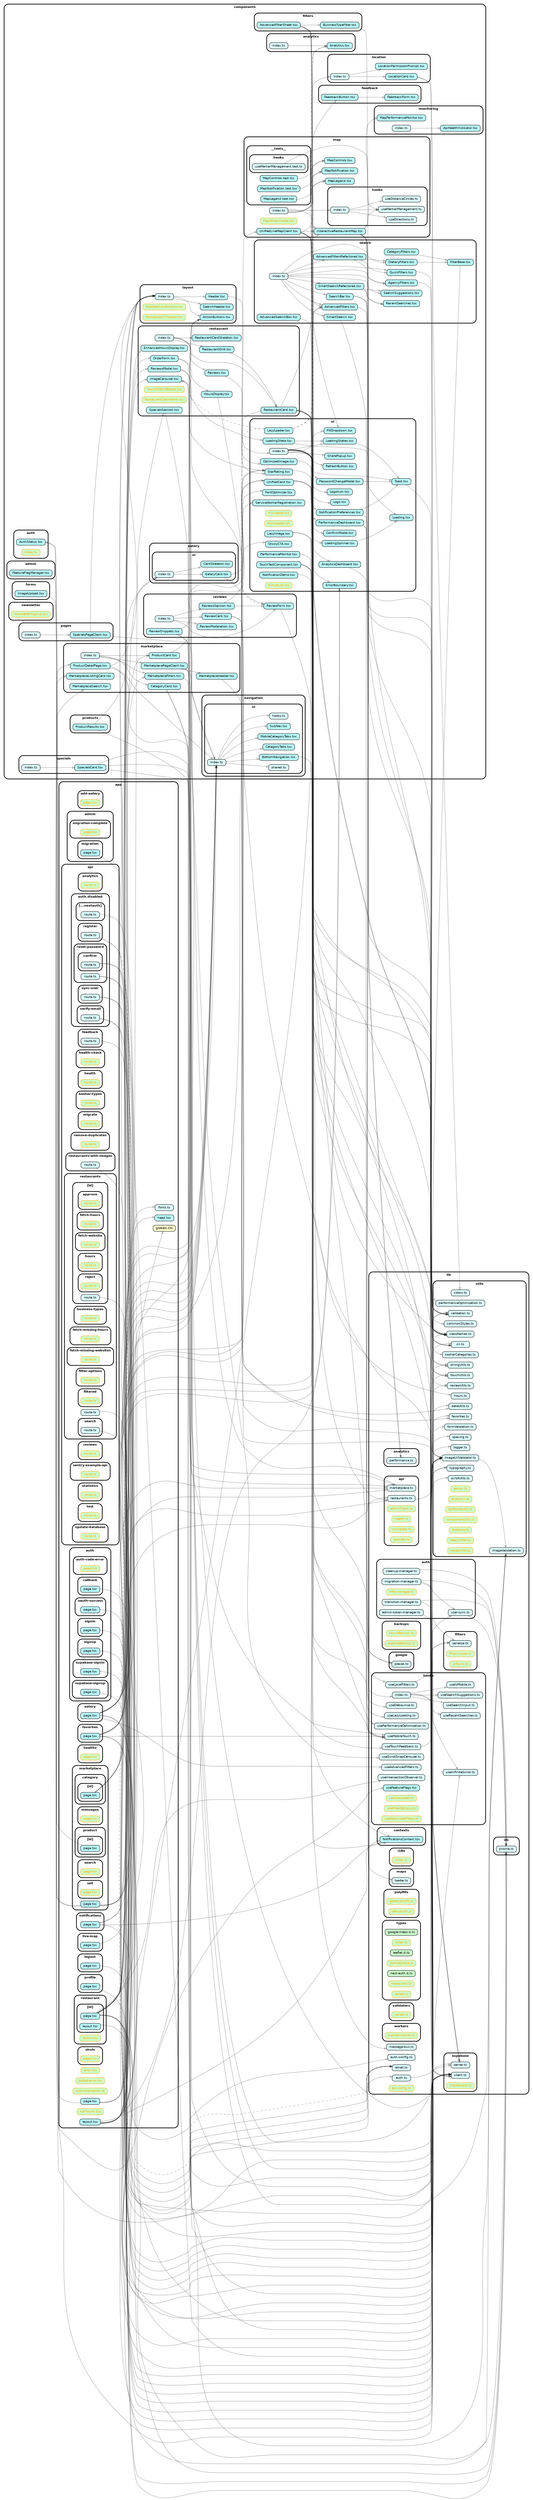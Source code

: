 strict digraph "dependency-cruiser output"{
    rankdir="LR" splines="true" overlap="false" nodesep="0.16" ranksep="0.18" fontname="Helvetica-bold" fontsize="9" style="rounded,bold,filled" fillcolor="#ffffff" compound="true"
    node [shape="box" style="rounded, filled" height="0.2" color="black" fillcolor="#ffffcc" fontcolor="black" fontname="Helvetica" fontsize="9"]
    edge [arrowhead="normal" arrowsize="0.6" penwidth="2.0" color="#00000033" fontname="Helvetica" fontsize="9"]

    subgraph "cluster_app" {label="app" subgraph "cluster_app/add-eatery" {label="add-eatery" "app/add-eatery/page.tsx" [label=<page.tsx> tooltip="no-orphans" URL="app/add-eatery/page.tsx" fillcolor="#ccffcc" fontcolor="orange" color="orange"] } }
    subgraph "cluster_app" {label="app" subgraph "cluster_app/admin" {label="admin" subgraph "cluster_app/admin/migration-complete" {label="migration-complete" "app/admin/migration-complete/page.tsx" [label=<page.tsx> tooltip="no-orphans" URL="app/admin/migration-complete/page.tsx" fillcolor="#ccffcc" fontcolor="orange" color="orange"] } } }
    subgraph "cluster_app" {label="app" subgraph "cluster_app/admin" {label="admin" subgraph "cluster_app/admin/migration" {label="migration" "app/admin/migration/page.tsx" [label=<page.tsx> tooltip="page.tsx" URL="app/admin/migration/page.tsx" fillcolor="#bbfeff"] } } }
    "app/admin/migration/page.tsx" -> "lib/supabase/client.ts"
    subgraph "cluster_app" {label="app" subgraph "cluster_app/api" {label="api" subgraph "cluster_app/api/analytics" {label="analytics" "app/api/analytics/route.ts" [label=<route.ts> tooltip="no-orphans" URL="app/api/analytics/route.ts" fillcolor="#ccffcc" fontcolor="orange" color="orange"] } } }
    subgraph "cluster_app" {label="app" subgraph "cluster_app/api" {label="api" subgraph "cluster_app/api/auth.disabled" {label="auth.disabled" subgraph "cluster_app/api/auth.disabled/[...nextauth]" {label="[...nextauth]" "app/api/auth.disabled/[...nextauth]/route.ts" [label=<route.ts> tooltip="route.ts" URL="app/api/auth.disabled/[...nextauth]/route.ts" fillcolor="#ddfeff"] } } } }
    "app/api/auth.disabled/[...nextauth]/route.ts" -> "lib/auth-config.ts"
    subgraph "cluster_app" {label="app" subgraph "cluster_app/api" {label="api" subgraph "cluster_app/api/auth.disabled" {label="auth.disabled" subgraph "cluster_app/api/auth.disabled/register" {label="register" "app/api/auth.disabled/register/route.ts" [label=<route.ts> tooltip="route.ts" URL="app/api/auth.disabled/register/route.ts" fillcolor="#ddfeff"] } } } }
    "app/api/auth.disabled/register/route.ts" -> "lib/db/prisma.ts"
    "app/api/auth.disabled/register/route.ts" -> "lib/email.ts" [style="dashed"]
    subgraph "cluster_app" {label="app" subgraph "cluster_app/api" {label="api" subgraph "cluster_app/api/auth.disabled" {label="auth.disabled" subgraph "cluster_app/api/auth.disabled/reset-password" {label="reset-password" subgraph "cluster_app/api/auth.disabled/reset-password/confirm" {label="confirm" "app/api/auth.disabled/reset-password/confirm/route.ts" [label=<route.ts> tooltip="route.ts" URL="app/api/auth.disabled/reset-password/confirm/route.ts" fillcolor="#ddfeff"] } } } } }
    "app/api/auth.disabled/reset-password/confirm/route.ts" -> "lib/db/prisma.ts"
    "app/api/auth.disabled/reset-password/confirm/route.ts" -> "lib/email.ts"
    subgraph "cluster_app" {label="app" subgraph "cluster_app/api" {label="api" subgraph "cluster_app/api/auth.disabled" {label="auth.disabled" subgraph "cluster_app/api/auth.disabled/reset-password" {label="reset-password" "app/api/auth.disabled/reset-password/route.ts" [label=<route.ts> tooltip="route.ts" URL="app/api/auth.disabled/reset-password/route.ts" fillcolor="#ddfeff"] } } } }
    "app/api/auth.disabled/reset-password/route.ts" -> "lib/db/prisma.ts"
    "app/api/auth.disabled/reset-password/route.ts" -> "lib/email.ts"
    subgraph "cluster_app" {label="app" subgraph "cluster_app/api" {label="api" subgraph "cluster_app/api/auth.disabled" {label="auth.disabled" subgraph "cluster_app/api/auth.disabled/sync-user" {label="sync-user" "app/api/auth.disabled/sync-user/route.ts" [label=<route.ts> tooltip="route.ts" URL="app/api/auth.disabled/sync-user/route.ts" fillcolor="#ddfeff"] } } } }
    "app/api/auth.disabled/sync-user/route.ts" -> "lib/auth/user-sync.ts"
    "app/api/auth.disabled/sync-user/route.ts" -> "lib/supabase/server.ts"
    subgraph "cluster_app" {label="app" subgraph "cluster_app/api" {label="api" subgraph "cluster_app/api/auth.disabled" {label="auth.disabled" subgraph "cluster_app/api/auth.disabled/verify-email" {label="verify-email" "app/api/auth.disabled/verify-email/route.ts" [label=<route.ts> tooltip="route.ts" URL="app/api/auth.disabled/verify-email/route.ts" fillcolor="#ddfeff"] } } } }
    "app/api/auth.disabled/verify-email/route.ts" -> "lib/db/prisma.ts"
    "app/api/auth.disabled/verify-email/route.ts" -> "lib/email.ts"
    subgraph "cluster_app" {label="app" subgraph "cluster_app/api" {label="api" subgraph "cluster_app/api/feedback" {label="feedback" "app/api/feedback/route.ts" [label=<route.ts> tooltip="route.ts" URL="app/api/feedback/route.ts" fillcolor="#ddfeff"] } } }
    "app/api/feedback/route.ts" -> "lib/utils/logger.ts"
    subgraph "cluster_app" {label="app" subgraph "cluster_app/api" {label="api" subgraph "cluster_app/api/health-check" {label="health-check" "app/api/health-check/route.ts" [label=<route.ts> tooltip="no-orphans" URL="app/api/health-check/route.ts" fillcolor="#ccffcc" fontcolor="orange" color="orange"] } } }
    subgraph "cluster_app" {label="app" subgraph "cluster_app/api" {label="api" subgraph "cluster_app/api/health" {label="health" "app/api/health/route.ts" [label=<route.ts> tooltip="no-orphans" URL="app/api/health/route.ts" fillcolor="#ccffcc" fontcolor="orange" color="orange"] } } }
    subgraph "cluster_app" {label="app" subgraph "cluster_app/api" {label="api" subgraph "cluster_app/api/kosher-types" {label="kosher-types" "app/api/kosher-types/route.ts" [label=<route.ts> tooltip="no-orphans" URL="app/api/kosher-types/route.ts" fillcolor="#ccffcc" fontcolor="orange" color="orange"] } } }
    subgraph "cluster_app" {label="app" subgraph "cluster_app/api" {label="api" subgraph "cluster_app/api/migrate" {label="migrate" "app/api/migrate/route.ts" [label=<route.ts> tooltip="no-orphans" URL="app/api/migrate/route.ts" fillcolor="#ccffcc" fontcolor="orange" color="orange"] } } }
    subgraph "cluster_app" {label="app" subgraph "cluster_app/api" {label="api" subgraph "cluster_app/api/remove-duplicates" {label="remove-duplicates" "app/api/remove-duplicates/route.ts" [label=<route.ts> tooltip="no-orphans" URL="app/api/remove-duplicates/route.ts" fillcolor="#ccffcc" fontcolor="orange" color="orange"] } } }
    subgraph "cluster_app" {label="app" subgraph "cluster_app/api" {label="api" subgraph "cluster_app/api/restaurants-with-images" {label="restaurants-with-images" "app/api/restaurants-with-images/route.ts" [label=<route.ts> tooltip="route.ts" URL="app/api/restaurants-with-images/route.ts" fillcolor="#ddfeff"] } } }
    "app/api/restaurants-with-images/route.ts" -> "lib/utils/imageUrlValidator.ts"
    subgraph "cluster_app" {label="app" subgraph "cluster_app/api" {label="api" subgraph "cluster_app/api/restaurants" {label="restaurants" subgraph "cluster_app/api/restaurants/[id]" {label="[id]" subgraph "cluster_app/api/restaurants/[id]/approve" {label="approve" "app/api/restaurants/[id]/approve/route.ts" [label=<route.ts> tooltip="no-orphans" URL="app/api/restaurants/[id]/approve/route.ts" fillcolor="#ccffcc" fontcolor="orange" color="orange"] } } } } }
    subgraph "cluster_app" {label="app" subgraph "cluster_app/api" {label="api" subgraph "cluster_app/api/restaurants" {label="restaurants" subgraph "cluster_app/api/restaurants/[id]" {label="[id]" subgraph "cluster_app/api/restaurants/[id]/fetch-hours" {label="fetch-hours" "app/api/restaurants/[id]/fetch-hours/route.ts" [label=<route.ts> tooltip="no-orphans" URL="app/api/restaurants/[id]/fetch-hours/route.ts" fillcolor="#ccffcc" fontcolor="orange" color="orange"] } } } } }
    subgraph "cluster_app" {label="app" subgraph "cluster_app/api" {label="api" subgraph "cluster_app/api/restaurants" {label="restaurants" subgraph "cluster_app/api/restaurants/[id]" {label="[id]" subgraph "cluster_app/api/restaurants/[id]/fetch-website" {label="fetch-website" "app/api/restaurants/[id]/fetch-website/route.ts" [label=<route.ts> tooltip="no-orphans" URL="app/api/restaurants/[id]/fetch-website/route.ts" fillcolor="#ccffcc" fontcolor="orange" color="orange"] } } } } }
    subgraph "cluster_app" {label="app" subgraph "cluster_app/api" {label="api" subgraph "cluster_app/api/restaurants" {label="restaurants" subgraph "cluster_app/api/restaurants/[id]" {label="[id]" subgraph "cluster_app/api/restaurants/[id]/hours" {label="hours" "app/api/restaurants/[id]/hours/route.ts" [label=<route.ts> tooltip="no-orphans" URL="app/api/restaurants/[id]/hours/route.ts" fillcolor="#ccffcc" fontcolor="orange" color="orange"] } } } } }
    subgraph "cluster_app" {label="app" subgraph "cluster_app/api" {label="api" subgraph "cluster_app/api/restaurants" {label="restaurants" subgraph "cluster_app/api/restaurants/[id]" {label="[id]" subgraph "cluster_app/api/restaurants/[id]/reject" {label="reject" "app/api/restaurants/[id]/reject/route.ts" [label=<route.ts> tooltip="no-orphans" URL="app/api/restaurants/[id]/reject/route.ts" fillcolor="#ccffcc" fontcolor="orange" color="orange"] } } } } }
    subgraph "cluster_app" {label="app" subgraph "cluster_app/api" {label="api" subgraph "cluster_app/api/restaurants" {label="restaurants" subgraph "cluster_app/api/restaurants/[id]" {label="[id]" "app/api/restaurants/[id]/route.ts" [label=<route.ts> tooltip="route.ts" URL="app/api/restaurants/[id]/route.ts" fillcolor="#ddfeff"] } } } }
    "app/api/restaurants/[id]/route.ts" -> "lib/utils/imageUrlValidator.ts"
    subgraph "cluster_app" {label="app" subgraph "cluster_app/api" {label="api" subgraph "cluster_app/api/restaurants" {label="restaurants" subgraph "cluster_app/api/restaurants/business-types" {label="business-types" "app/api/restaurants/business-types/route.ts" [label=<route.ts> tooltip="no-orphans" URL="app/api/restaurants/business-types/route.ts" fillcolor="#ccffcc" fontcolor="orange" color="orange"] } } } }
    subgraph "cluster_app" {label="app" subgraph "cluster_app/api" {label="api" subgraph "cluster_app/api/restaurants" {label="restaurants" subgraph "cluster_app/api/restaurants/fetch-missing-hours" {label="fetch-missing-hours" "app/api/restaurants/fetch-missing-hours/route.ts" [label=<route.ts> tooltip="no-orphans" URL="app/api/restaurants/fetch-missing-hours/route.ts" fillcolor="#ccffcc" fontcolor="orange" color="orange"] } } } }
    subgraph "cluster_app" {label="app" subgraph "cluster_app/api" {label="api" subgraph "cluster_app/api/restaurants" {label="restaurants" subgraph "cluster_app/api/restaurants/fetch-missing-websites" {label="fetch-missing-websites" "app/api/restaurants/fetch-missing-websites/route.ts" [label=<route.ts> tooltip="no-orphans" URL="app/api/restaurants/fetch-missing-websites/route.ts" fillcolor="#ccffcc" fontcolor="orange" color="orange"] } } } }
    subgraph "cluster_app" {label="app" subgraph "cluster_app/api" {label="api" subgraph "cluster_app/api/restaurants" {label="restaurants" subgraph "cluster_app/api/restaurants/filter-options" {label="filter-options" "app/api/restaurants/filter-options/route.ts" [label=<route.ts> tooltip="no-orphans" URL="app/api/restaurants/filter-options/route.ts" fillcolor="#ccffcc" fontcolor="orange" color="orange"] } } } }
    subgraph "cluster_app" {label="app" subgraph "cluster_app/api" {label="api" subgraph "cluster_app/api/restaurants" {label="restaurants" subgraph "cluster_app/api/restaurants/filtered" {label="filtered" "app/api/restaurants/filtered/route.ts" [label=<route.ts> tooltip="no-orphans" URL="app/api/restaurants/filtered/route.ts" fillcolor="#ccffcc" fontcolor="orange" color="orange"] } } } }
    subgraph "cluster_app" {label="app" subgraph "cluster_app/api" {label="api" subgraph "cluster_app/api/restaurants" {label="restaurants" "app/api/restaurants/route.ts" [label=<route.ts> tooltip="route.ts" URL="app/api/restaurants/route.ts" fillcolor="#ddfeff"] } } }
    "app/api/restaurants/route.ts" -> "lib/utils/imageUrlValidator.ts"
    subgraph "cluster_app" {label="app" subgraph "cluster_app/api" {label="api" subgraph "cluster_app/api/restaurants" {label="restaurants" subgraph "cluster_app/api/restaurants/search" {label="search" "app/api/restaurants/search/route.ts" [label=<route.ts> tooltip="route.ts" URL="app/api/restaurants/search/route.ts" fillcolor="#ddfeff"] } } } }
    "app/api/restaurants/search/route.ts" -> "lib/utils/imageUrlValidator.ts"
    subgraph "cluster_app" {label="app" subgraph "cluster_app/api" {label="api" subgraph "cluster_app/api/reviews" {label="reviews" "app/api/reviews/route.ts" [label=<route.ts> tooltip="no-orphans" URL="app/api/reviews/route.ts" fillcolor="#ccffcc" fontcolor="orange" color="orange"] } } }
    subgraph "cluster_app" {label="app" subgraph "cluster_app/api" {label="api" subgraph "cluster_app/api/sentry-example-api" {label="sentry-example-api" "app/api/sentry-example-api/route.ts" [label=<route.ts> tooltip="no-orphans" URL="app/api/sentry-example-api/route.ts" fillcolor="#ccffcc" fontcolor="orange" color="orange"] } } }
    subgraph "cluster_app" {label="app" subgraph "cluster_app/api" {label="api" subgraph "cluster_app/api/statistics" {label="statistics" "app/api/statistics/route.ts" [label=<route.ts> tooltip="no-orphans" URL="app/api/statistics/route.ts" fillcolor="#ccffcc" fontcolor="orange" color="orange"] } } }
    subgraph "cluster_app" {label="app" subgraph "cluster_app/api" {label="api" subgraph "cluster_app/api/test" {label="test" "app/api/test/route.ts" [label=<route.ts> tooltip="no-orphans" URL="app/api/test/route.ts" fillcolor="#ccffcc" fontcolor="orange" color="orange"] } } }
    subgraph "cluster_app" {label="app" subgraph "cluster_app/api" {label="api" subgraph "cluster_app/api/update-database" {label="update-database" "app/api/update-database/route.ts" [label=<route.ts> tooltip="no-orphans" URL="app/api/update-database/route.ts" fillcolor="#ccffcc" fontcolor="orange" color="orange"] } } }
    subgraph "cluster_app" {label="app" subgraph "cluster_app/auth" {label="auth" subgraph "cluster_app/auth/auth-code-error" {label="auth-code-error" "app/auth/auth-code-error/page.tsx" [label=<page.tsx> tooltip="no-orphans" URL="app/auth/auth-code-error/page.tsx" fillcolor="#ccffcc" fontcolor="orange" color="orange"] } } }
    subgraph "cluster_app" {label="app" subgraph "cluster_app/auth" {label="auth" subgraph "cluster_app/auth/callback" {label="callback" "app/auth/callback/page.tsx" [label=<page.tsx> tooltip="page.tsx" URL="app/auth/callback/page.tsx" fillcolor="#bbfeff"] } } }
    "app/auth/callback/page.tsx" -> "lib/supabase/client.ts"
    subgraph "cluster_app" {label="app" subgraph "cluster_app/auth" {label="auth" subgraph "cluster_app/auth/oauth-success" {label="oauth-success" "app/auth/oauth-success/page.tsx" [label=<page.tsx> tooltip="page.tsx" URL="app/auth/oauth-success/page.tsx" fillcolor="#bbfeff"] } } }
    "app/auth/oauth-success/page.tsx" -> "lib/supabase/client.ts"
    subgraph "cluster_app" {label="app" subgraph "cluster_app/auth" {label="auth" subgraph "cluster_app/auth/signin" {label="signin" "app/auth/signin/page.tsx" [label=<page.tsx> tooltip="page.tsx" URL="app/auth/signin/page.tsx" fillcolor="#bbfeff"] } } }
    "app/auth/signin/page.tsx" -> "lib/supabase/client.ts"
    subgraph "cluster_app" {label="app" subgraph "cluster_app/auth" {label="auth" subgraph "cluster_app/auth/signup" {label="signup" "app/auth/signup/page.tsx" [label=<page.tsx> tooltip="page.tsx" URL="app/auth/signup/page.tsx" fillcolor="#bbfeff"] } } }
    "app/auth/signup/page.tsx" -> "lib/supabase/client.ts"
    subgraph "cluster_app" {label="app" subgraph "cluster_app/auth" {label="auth" subgraph "cluster_app/auth/supabase-signin" {label="supabase-signin" "app/auth/supabase-signin/page.tsx" [label=<page.tsx> tooltip="page.tsx" URL="app/auth/supabase-signin/page.tsx" fillcolor="#bbfeff"] } } }
    "app/auth/supabase-signin/page.tsx" -> "lib/supabase/client.ts"
    subgraph "cluster_app" {label="app" subgraph "cluster_app/auth" {label="auth" subgraph "cluster_app/auth/supabase-signup" {label="supabase-signup" "app/auth/supabase-signup/page.tsx" [label=<page.tsx> tooltip="page.tsx" URL="app/auth/supabase-signup/page.tsx" fillcolor="#bbfeff"] } } }
    "app/auth/supabase-signup/page.tsx" -> "lib/supabase/client.ts"
    subgraph "cluster_app" {label="app" subgraph "cluster_app/eatery" {label="eatery" "app/eatery/page.tsx" [label=<page.tsx> tooltip="page.tsx" URL="app/eatery/page.tsx" fillcolor="#bbfeff"] } }
    "app/eatery/page.tsx" -> "components/eatery/ui/index.ts"
    "app/eatery/page.tsx" -> "components/layout/index.ts"
    "app/eatery/page.tsx" -> "components/layout/ActionButtons.tsx"
    "app/eatery/page.tsx" -> "components/navigation/ui/index.ts"
    "app/eatery/page.tsx" -> "components/search/AdvancedFilters.tsx"
    "app/eatery/page.tsx" -> "lib/api/restaurants.ts"
    "app/eatery/page.tsx" -> "lib/hooks/useAdvancedFilters.ts"
    "app/eatery/page.tsx" -> "lib/hooks/useInfiniteScroll.ts"
    "app/eatery/page.tsx" -> "lib/utils/scrollUtils.ts"
    subgraph "cluster_app" {label="app" "app/error.tsx" [label=<error.tsx> tooltip="no-orphans" URL="app/error.tsx" fillcolor="#ccffcc" fontcolor="orange" color="orange"] }
    subgraph "cluster_app" {label="app" subgraph "cluster_app/favorites" {label="favorites" "app/favorites/page.tsx" [label=<page.tsx> tooltip="page.tsx" URL="app/favorites/page.tsx" fillcolor="#bbfeff"] } }
    "app/favorites/page.tsx" -> "components/layout/index.ts"
    "app/favorites/page.tsx" -> "components/layout/ActionButtons.tsx"
    "app/favorites/page.tsx" -> "components/navigation/ui/index.ts"
    "app/favorites/page.tsx" -> "components/search/AdvancedFilters.tsx"
    "app/favorites/page.tsx" -> "components/ui/ErrorBoundary.tsx"
    "app/favorites/page.tsx" -> "lib/hooks/useMobileTouch.ts"
    "app/favorites/page.tsx" -> "lib/supabase/client.ts"
    "app/favorites/page.tsx" -> "lib/utils/favorites.ts"
    subgraph "cluster_app" {label="app" "app/fonts.ts" [label=<fonts.ts> tooltip="fonts.ts" URL="app/fonts.ts" fillcolor="#ddfeff"] }
    subgraph "cluster_app" {label="app" "app/global-error.tsx" [label=<global-error.tsx> tooltip="no-orphans" URL="app/global-error.tsx" fillcolor="#ccffcc" fontcolor="orange" color="orange"] }
    subgraph "cluster_app" {label="app" "app/globals.css" [label=<globals.css> tooltip="globals.css" URL="app/globals.css" ] }
    subgraph "cluster_app" {label="app" "app/head.tsx" [label=<head.tsx> tooltip="head.tsx" URL="app/head.tsx" fillcolor="#bbfeff"] }
    subgraph "cluster_app" {label="app" subgraph "cluster_app/healthz" {label="healthz" "app/healthz/page.tsx" [label=<page.tsx> tooltip="no-orphans" URL="app/healthz/page.tsx" fillcolor="#ccffcc" fontcolor="orange" color="orange"] } }
    subgraph "cluster_app" {label="app" "app/instrumentation.ts" [label=<instrumentation.ts> tooltip="no-orphans" URL="app/instrumentation.ts" fillcolor="#ccffcc" fontcolor="orange" color="orange"] }
    subgraph "cluster_app" {label="app" "app/layout.tsx" [label=<layout.tsx> tooltip="layout.tsx" URL="app/layout.tsx" fillcolor="#bbfeff"] }
    "app/layout.tsx" -> "app/fonts.ts"
    "app/layout.tsx" -> "app/globals.css"
    "app/layout.tsx" -> "app/head.tsx"
    "app/layout.tsx" -> "components/analytics/Analytics.tsx"
    "app/layout.tsx" -> "components/ui/ErrorBoundary.tsx"
    "app/layout.tsx" -> "components/ui/FontOptimizer.tsx"
    "app/layout.tsx" -> "components/ui/ServiceWorkerRegistration.tsx"
    "app/layout.tsx" -> "lib/contexts/NotificationsContext.tsx"
    subgraph "cluster_app" {label="app" subgraph "cluster_app/live-map" {label="live-map" "app/live-map/page.tsx" [label=<page.tsx> tooltip="page.tsx" URL="app/live-map/page.tsx" fillcolor="#bbfeff"] } }
    "app/live-map/page.tsx" -> "components/map/UnifiedLiveMapClient.tsx"
    subgraph "cluster_app" {label="app" subgraph "cluster_app/logout" {label="logout" "app/logout/page.tsx" [label=<page.tsx> tooltip="page.tsx" URL="app/logout/page.tsx" fillcolor="#bbfeff"] } }
    "app/logout/page.tsx" -> "lib/supabase/client.ts"
    subgraph "cluster_app" {label="app" subgraph "cluster_app/marketplace" {label="marketplace" subgraph "cluster_app/marketplace/category" {label="category" subgraph "cluster_app/marketplace/category/[id]" {label="[id]" "app/marketplace/category/[id]/page.tsx" [label=<page.tsx> tooltip="page.tsx" URL="app/marketplace/category/[id]/page.tsx" fillcolor="#bbfeff"] } } } }
    "app/marketplace/category/[id]/page.tsx" -> "components/layout/index.ts"
    "app/marketplace/category/[id]/page.tsx" -> "components/marketplace/ProductCard.tsx"
    "app/marketplace/category/[id]/page.tsx" -> "components/navigation/ui/index.ts"
    "app/marketplace/category/[id]/page.tsx" -> "lib/api/marketplace.ts"
    subgraph "cluster_app" {label="app" subgraph "cluster_app/marketplace" {label="marketplace" subgraph "cluster_app/marketplace/messages" {label="messages" "app/marketplace/messages/page.tsx" [label=<page.tsx> tooltip="no-orphans" URL="app/marketplace/messages/page.tsx" fillcolor="#ccffcc" fontcolor="orange" color="orange"] } } }
    subgraph "cluster_app" {label="app" subgraph "cluster_app/marketplace" {label="marketplace" "app/marketplace/page.tsx" [label=<page.tsx> tooltip="page.tsx" URL="app/marketplace/page.tsx" fillcolor="#bbfeff"] } }
    "app/marketplace/page.tsx" -> "components/layout/index.ts"
    "app/marketplace/page.tsx" -> "components/marketplace/MarketplaceFilters.tsx"
    "app/marketplace/page.tsx" -> "components/marketplace/MarketplaceListingCard.tsx"
    "app/marketplace/page.tsx" -> "components/marketplace/MarketplaceSearch.tsx"
    "app/marketplace/page.tsx" -> "components/navigation/ui/index.ts"
    "app/marketplace/page.tsx" -> "lib/api/marketplace.ts"
    subgraph "cluster_app" {label="app" subgraph "cluster_app/marketplace" {label="marketplace" subgraph "cluster_app/marketplace/product" {label="product" subgraph "cluster_app/marketplace/product/[id]" {label="[id]" "app/marketplace/product/[id]/page.tsx" [label=<page.tsx> tooltip="page.tsx" URL="app/marketplace/product/[id]/page.tsx" fillcolor="#bbfeff"] } } } }
    "app/marketplace/product/[id]/page.tsx" -> "components/marketplace/ProductDetailPage.tsx"
    subgraph "cluster_app" {label="app" subgraph "cluster_app/marketplace" {label="marketplace" subgraph "cluster_app/marketplace/search" {label="search" "app/marketplace/search/page.tsx" [label=<page.tsx> tooltip="no-orphans" URL="app/marketplace/search/page.tsx" fillcolor="#ccffcc" fontcolor="orange" color="orange"] } } }
    subgraph "cluster_app" {label="app" subgraph "cluster_app/marketplace" {label="marketplace" subgraph "cluster_app/marketplace/sell" {label="sell" "app/marketplace/sell/page.tsx" [label=<page.tsx> tooltip="no-orphans" URL="app/marketplace/sell/page.tsx" fillcolor="#ccffcc" fontcolor="orange" color="orange"] } } }
    subgraph "cluster_app" {label="app" "app/not-found.tsx" [label=<not-found.tsx> tooltip="no-orphans" URL="app/not-found.tsx" fillcolor="#ccffcc" fontcolor="orange" color="orange"] }
    subgraph "cluster_app" {label="app" subgraph "cluster_app/notifications" {label="notifications" "app/notifications/page.tsx" [label=<page.tsx> tooltip="page.tsx" URL="app/notifications/page.tsx" fillcolor="#bbfeff"] } }
    "app/notifications/page.tsx" -> "components/layout/index.ts"
    "app/notifications/page.tsx" -> "components/navigation/ui/index.ts"
    "app/notifications/page.tsx" -> "lib/contexts/NotificationsContext.tsx"
    "app/notifications/page.tsx" -> "lib/utils/validation.ts"
    subgraph "cluster_app" {label="app" "app/page.tsx" [label=<page.tsx> tooltip="page.tsx" URL="app/page.tsx" fillcolor="#bbfeff"] }
    "app/page.tsx" -> "components/auth/AuthStatus.tsx"
    "app/page.tsx" -> "components/layout/index.ts"
    "app/page.tsx" -> "components/layout/ActionButtons.tsx"
    "app/page.tsx" -> "components/navigation/ui/index.ts"
    subgraph "cluster_app" {label="app" subgraph "cluster_app/profile" {label="profile" "app/profile/page.tsx" [label=<page.tsx> tooltip="page.tsx" URL="app/profile/page.tsx" fillcolor="#bbfeff"] } }
    "app/profile/page.tsx" -> "lib/auth.ts"
    subgraph "cluster_app" {label="app" subgraph "cluster_app/restaurant" {label="restaurant" subgraph "cluster_app/restaurant/[id]" {label="[id]" "app/restaurant/[id]/layout.tsx" [label=<layout.tsx> tooltip="layout.tsx" URL="app/restaurant/[id]/layout.tsx" fillcolor="#bbfeff"] } } }
    "app/restaurant/[id]/layout.tsx" -> "lib/utils/imageUrlValidator.ts"
    subgraph "cluster_app" {label="app" subgraph "cluster_app/restaurant" {label="restaurant" subgraph "cluster_app/restaurant/[id]" {label="[id]" "app/restaurant/[id]/page.tsx" [label=<page.tsx> tooltip="page.tsx" URL="app/restaurant/[id]/page.tsx" fillcolor="#bbfeff"] } } }
    "app/restaurant/[id]/page.tsx" -> "components/navigation/ui/index.ts"
    "app/restaurant/[id]/page.tsx" -> "components/restaurant/EnhancedHoursDisplay.tsx"
    "app/restaurant/[id]/page.tsx" -> "components/restaurant/ImageCarousel.tsx"
    "app/restaurant/[id]/page.tsx" -> "components/restaurant/OrderForm.tsx"
    "app/restaurant/[id]/page.tsx" -> "components/restaurant/ReviewsModal.tsx"
    "app/restaurant/[id]/page.tsx" -> "components/restaurant/SpecialsSection.tsx"
    "app/restaurant/[id]/page.tsx" -> "components/ui/StickyCTA.tsx"
    "app/restaurant/[id]/page.tsx" -> "lib/api/restaurants.ts"
    "app/restaurant/[id]/page.tsx" -> "lib/hooks/useIntersectionObserver.ts"
    "app/restaurant/[id]/page.tsx" -> "lib/utils/imageUrlValidator.ts"
    "app/restaurant/[id]/page.tsx" -> "lib/utils/imageValidation.ts"
    "app/restaurant/[id]/page.tsx" -> "lib/utils/reviewUtils.ts"
    "app/restaurant/[id]/page.tsx" -> "lib/utils/typography.ts"
    subgraph "cluster_app" {label="app" subgraph "cluster_app/restaurant" {label="restaurant" "app/restaurant/layout.tsx" [label=<layout.tsx> tooltip="no-orphans" URL="app/restaurant/layout.tsx" fillcolor="#ccffcc" fontcolor="orange" color="orange"] } }
    subgraph "cluster_app" {label="app" subgraph "cluster_app/shuls" {label="shuls" "app/shuls/page.tsx" [label=<page.tsx> tooltip="no-orphans" URL="app/shuls/page.tsx" fillcolor="#ccffcc" fontcolor="orange" color="orange"] } }
    subgraph "cluster_components" {label="components" subgraph "cluster_components/admin" {label="admin" "components/admin/FeatureFlagManager.tsx" [label=<FeatureFlagManager.tsx> tooltip="FeatureFlagManager.tsx" URL="components/admin/FeatureFlagManager.tsx" fillcolor="#bbfeff"] } }
    "components/admin/FeatureFlagManager.tsx" -> "lib/hooks/useFeatureFlags.tsx"
    subgraph "cluster_components" {label="components" subgraph "cluster_components/analytics" {label="analytics" "components/analytics/Analytics.tsx" [label=<Analytics.tsx> tooltip="Analytics.tsx" URL="components/analytics/Analytics.tsx" fillcolor="#bbfeff"] } }
    subgraph "cluster_components" {label="components" subgraph "cluster_components/analytics" {label="analytics" "components/analytics/index.ts" [label=<index.ts> tooltip="index.ts" URL="components/analytics/index.ts" fillcolor="#ddfeff"] } }
    "components/analytics/index.ts" -> "components/analytics/Analytics.tsx"
    subgraph "cluster_components" {label="components" subgraph "cluster_components/auth" {label="auth" "components/auth/AuthStatus.tsx" [label=<AuthStatus.tsx> tooltip="AuthStatus.tsx" URL="components/auth/AuthStatus.tsx" fillcolor="#bbfeff"] } }
    "components/auth/AuthStatus.tsx" -> "lib/supabase/client.ts"
    subgraph "cluster_components" {label="components" subgraph "cluster_components/auth" {label="auth" "components/auth/index.ts" [label=<index.ts> tooltip="no-orphans" URL="components/auth/index.ts" fillcolor="#ccffcc" fontcolor="orange" color="orange"] } }
    subgraph "cluster_components" {label="components" subgraph "cluster_components/eatery" {label="eatery" subgraph "cluster_components/eatery/ui" {label="ui" "components/eatery/ui/CardSkeleton.tsx" [label=<CardSkeleton.tsx> tooltip="CardSkeleton.tsx" URL="components/eatery/ui/CardSkeleton.tsx" fillcolor="#bbfeff"] } } }
    subgraph "cluster_components" {label="components" subgraph "cluster_components/eatery" {label="eatery" subgraph "cluster_components/eatery/ui" {label="ui" "components/eatery/ui/EateryCard.tsx" [label=<EateryCard.tsx> tooltip="EateryCard.tsx" URL="components/eatery/ui/EateryCard.tsx" fillcolor="#bbfeff"] } } }
    "components/eatery/ui/EateryCard.tsx" -> "components/ui/UnifiedCard.tsx"
    "components/eatery/ui/EateryCard.tsx" -> "lib/utils/favorites.ts"
    subgraph "cluster_components" {label="components" subgraph "cluster_components/eatery" {label="eatery" subgraph "cluster_components/eatery/ui" {label="ui" "components/eatery/ui/index.ts" [label=<index.ts> tooltip="index.ts" URL="components/eatery/ui/index.ts" fillcolor="#ddfeff"] } } }
    "components/eatery/ui/index.ts" -> "components/eatery/ui/CardSkeleton.tsx"
    "components/eatery/ui/index.ts" -> "components/eatery/ui/EateryCard.tsx"
    subgraph "cluster_components" {label="components" subgraph "cluster_components/feedback" {label="feedback" "components/feedback/FeedbackButton.tsx" [label=<FeedbackButton.tsx> tooltip="FeedbackButton.tsx" URL="components/feedback/FeedbackButton.tsx" fillcolor="#bbfeff"] } }
    "components/feedback/FeedbackButton.tsx" -> "components/feedback/FeedbackForm.tsx"
    subgraph "cluster_components" {label="components" subgraph "cluster_components/feedback" {label="feedback" "components/feedback/FeedbackForm.tsx" [label=<FeedbackForm.tsx> tooltip="FeedbackForm.tsx" URL="components/feedback/FeedbackForm.tsx" fillcolor="#bbfeff"] } }
    subgraph "cluster_components" {label="components" subgraph "cluster_components/filters" {label="filters" "components/filters/AdvancedFilterSheet.tsx" [label=<AdvancedFilterSheet.tsx> tooltip="AdvancedFilterSheet.tsx" URL="components/filters/AdvancedFilterSheet.tsx" fillcolor="#bbfeff"] } }
    "components/filters/AdvancedFilterSheet.tsx" -> "components/filters/BusinessTypeFilter.tsx"
    "components/filters/AdvancedFilterSheet.tsx" -> "components/ui/PillDropdown.tsx"
    "components/filters/AdvancedFilterSheet.tsx" -> "lib/filters/serialize.ts"
    "components/filters/AdvancedFilterSheet.tsx" -> "lib/hooks/useLocalFilters.ts"
    "components/filters/AdvancedFilterSheet.tsx" -> "lib/utils/classNames.ts"
    subgraph "cluster_components" {label="components" subgraph "cluster_components/filters" {label="filters" "components/filters/BusinessTypeFilter.tsx" [label=<BusinessTypeFilter.tsx> tooltip="BusinessTypeFilter.tsx" URL="components/filters/BusinessTypeFilter.tsx" fillcolor="#bbfeff"] } }
    "components/filters/BusinessTypeFilter.tsx" -> "lib/utils/cn.ts"
    subgraph "cluster_components" {label="components" subgraph "cluster_components/forms" {label="forms" "components/forms/ImageUpload.tsx" [label=<ImageUpload.tsx> tooltip="ImageUpload.tsx" URL="components/forms/ImageUpload.tsx" fillcolor="#bbfeff"] } }
    "components/forms/ImageUpload.tsx" -> "lib/utils/classNames.ts"
    subgraph "cluster_components" {label="components" subgraph "cluster_components/layout" {label="layout" "components/layout/ActionButtons.tsx" [label=<ActionButtons.tsx> tooltip="ActionButtons.tsx" URL="components/layout/ActionButtons.tsx" fillcolor="#bbfeff"] } }
    subgraph "cluster_components" {label="components" subgraph "cluster_components/layout" {label="layout" "components/layout/Header.tsx" [label=<Header.tsx> tooltip="Header.tsx" URL="components/layout/Header.tsx" fillcolor="#bbfeff"] } }
    "components/layout/Header.tsx" -> "components/ui/index.ts"
    subgraph "cluster_components" {label="components" subgraph "cluster_components/layout" {label="layout" "components/layout/MobileActionButtons.tsx" [label=<MobileActionButtons.tsx> tooltip="no-orphans" URL="components/layout/MobileActionButtons.tsx" fillcolor="#ccffcc" fontcolor="orange" color="orange"] } }
    subgraph "cluster_components" {label="components" subgraph "cluster_components/layout" {label="layout" "components/layout/MobileSearchHeader.tsx" [label=<MobileSearchHeader.tsx> tooltip="no-orphans" URL="components/layout/MobileSearchHeader.tsx" fillcolor="#ccffcc" fontcolor="orange" color="orange"] } }
    subgraph "cluster_components" {label="components" subgraph "cluster_components/layout" {label="layout" "components/layout/SearchHeader.tsx" [label=<SearchHeader.tsx> tooltip="SearchHeader.tsx" URL="components/layout/SearchHeader.tsx" fillcolor="#bbfeff"] } }
    subgraph "cluster_components" {label="components" subgraph "cluster_components/layout" {label="layout" "components/layout/index.ts" [label=<index.ts> tooltip="index.ts" URL="components/layout/index.ts" fillcolor="#ddfeff"] } }
    "components/layout/index.ts" -> "components/layout/ActionButtons.tsx"
    "components/layout/index.ts" -> "components/layout/Header.tsx"
    "components/layout/index.ts" -> "components/layout/SearchHeader.tsx"
    subgraph "cluster_components" {label="components" subgraph "cluster_components/location" {label="location" "components/location/LocationCard.tsx" [label=<LocationCard.tsx> tooltip="LocationCard.tsx" URL="components/location/LocationCard.tsx" fillcolor="#bbfeff"] } }
    "components/location/LocationCard.tsx" -> "lib/utils/colors.ts"
    "components/location/LocationCard.tsx" -> "lib/utils/stringUtils.ts"
    subgraph "cluster_components" {label="components" subgraph "cluster_components/location" {label="location" "components/location/LocationPermissionPrompt.tsx" [label=<LocationPermissionPrompt.tsx> tooltip="LocationPermissionPrompt.tsx" URL="components/location/LocationPermissionPrompt.tsx" fillcolor="#bbfeff"] } }
    subgraph "cluster_components" {label="components" subgraph "cluster_components/location" {label="location" "components/location/index.ts" [label=<index.ts> tooltip="index.ts" URL="components/location/index.ts" fillcolor="#ddfeff"] } }
    "components/location/index.ts" -> "components/location/LocationCard.tsx"
    "components/location/index.ts" -> "components/location/LocationPermissionPrompt.tsx"
    subgraph "cluster_components" {label="components" subgraph "cluster_components/map" {label="map" "components/map/InteractiveRestaurantMap.tsx" [label=<InteractiveRestaurantMap.tsx> tooltip="InteractiveRestaurantMap.tsx" URL="components/map/InteractiveRestaurantMap.tsx" fillcolor="#bbfeff"] } }
    "components/map/InteractiveRestaurantMap.tsx" -> "components/monitoring/MapPerformanceMonitor.tsx"
    "components/map/InteractiveRestaurantMap.tsx" -> "components/map/hooks/useMarkerManagement.ts"
    "components/map/InteractiveRestaurantMap.tsx" -> "lib/maps/loader.ts"
    "components/map/InteractiveRestaurantMap.tsx" -> "lib/utils/imageUrlValidator.ts"
    "components/map/InteractiveRestaurantMap.tsx" -> "lib/utils/performanceOptimization.ts"
    "components/map/InteractiveRestaurantMap.tsx" -> "lib/utils/validation.ts"
    subgraph "cluster_components" {label="components" subgraph "cluster_components/map" {label="map" "components/map/MapControls.tsx" [label=<MapControls.tsx> tooltip="MapControls.tsx" URL="components/map/MapControls.tsx" fillcolor="#bbfeff"] } }
    subgraph "cluster_components" {label="components" subgraph "cluster_components/map" {label="map" "components/map/MapLegend.tsx" [label=<MapLegend.tsx> tooltip="MapLegend.tsx" URL="components/map/MapLegend.tsx" fillcolor="#bbfeff"] } }
    subgraph "cluster_components" {label="components" subgraph "cluster_components/map" {label="map" "components/map/MapNotification.tsx" [label=<MapNotification.tsx> tooltip="MapNotification.tsx" URL="components/map/MapNotification.tsx" fillcolor="#bbfeff"] } }
    subgraph "cluster_components" {label="components" subgraph "cluster_components/map" {label="map" "components/map/MapWhenVisible.tsx" [label=<MapWhenVisible.tsx> tooltip="no-orphans" URL="components/map/MapWhenVisible.tsx" fillcolor="#ccffcc" fontcolor="orange" color="orange"] } }
    subgraph "cluster_components" {label="components" subgraph "cluster_components/map" {label="map" "components/map/UnifiedLiveMapClient.tsx" [label=<UnifiedLiveMapClient.tsx> tooltip="UnifiedLiveMapClient.tsx" URL="components/map/UnifiedLiveMapClient.tsx" fillcolor="#bbfeff"] } }
    "components/map/UnifiedLiveMapClient.tsx" -> "components/location/index.ts"
    "components/map/UnifiedLiveMapClient.tsx" -> "components/map/InteractiveRestaurantMap.tsx"
    "components/map/UnifiedLiveMapClient.tsx" -> "components/search/AdvancedFilters.tsx"
    "components/map/UnifiedLiveMapClient.tsx" -> "lib/api/restaurants.ts"
    "components/map/UnifiedLiveMapClient.tsx" -> "lib/message-bus.ts"
    "components/map/UnifiedLiveMapClient.tsx" -> "lib/utils/imageUrlValidator.ts"
    "components/map/UnifiedLiveMapClient.tsx" -> "lib/utils/touchUtils.ts"
    subgraph "cluster_components" {label="components" subgraph "cluster_components/map" {label="map" subgraph "cluster_components/map/__tests__" {label="__tests__" "components/map/__tests__/MapControls.test.tsx" [label=<MapControls.test.tsx> tooltip="MapControls.test.tsx" URL="components/map/__tests__/MapControls.test.tsx" fillcolor="#bbfeff"] } } }
    "components/map/__tests__/MapControls.test.tsx" -> "components/map/MapControls.tsx"
    subgraph "cluster_components" {label="components" subgraph "cluster_components/map" {label="map" subgraph "cluster_components/map/__tests__" {label="__tests__" "components/map/__tests__/MapLegend.test.tsx" [label=<MapLegend.test.tsx> tooltip="MapLegend.test.tsx" URL="components/map/__tests__/MapLegend.test.tsx" fillcolor="#bbfeff"] } } }
    "components/map/__tests__/MapLegend.test.tsx" -> "components/map/MapLegend.tsx"
    subgraph "cluster_components" {label="components" subgraph "cluster_components/map" {label="map" subgraph "cluster_components/map/__tests__" {label="__tests__" "components/map/__tests__/MapNotification.test.tsx" [label=<MapNotification.test.tsx> tooltip="MapNotification.test.tsx" URL="components/map/__tests__/MapNotification.test.tsx" fillcolor="#bbfeff"] } } }
    "components/map/__tests__/MapNotification.test.tsx" -> "components/map/MapNotification.tsx"
    subgraph "cluster_components" {label="components" subgraph "cluster_components/map" {label="map" subgraph "cluster_components/map/__tests__" {label="__tests__" subgraph "cluster_components/map/__tests__/hooks" {label="hooks" "components/map/__tests__/hooks/useMarkerManagement.test.ts" [label=<useMarkerManagement.test.ts> tooltip="useMarkerManagement.test.ts" URL="components/map/__tests__/hooks/useMarkerManagement.test.ts" fillcolor="#ddfeff"] } } } }
    "components/map/__tests__/hooks/useMarkerManagement.test.ts" -> "components/map/hooks/useMarkerManagement.ts"
    subgraph "cluster_components" {label="components" subgraph "cluster_components/map" {label="map" subgraph "cluster_components/map/hooks" {label="hooks" "components/map/hooks/index.ts" [label=<index.ts> tooltip="index.ts" URL="components/map/hooks/index.ts" fillcolor="#ddfeff"] } } }
    "components/map/hooks/index.ts" -> "components/map/hooks/useDirections.ts"
    "components/map/hooks/index.ts" -> "components/map/hooks/useDistanceCircles.ts"
    "components/map/hooks/index.ts" -> "components/map/hooks/useMarkerManagement.ts"
    subgraph "cluster_components" {label="components" subgraph "cluster_components/map" {label="map" subgraph "cluster_components/map/hooks" {label="hooks" "components/map/hooks/useDirections.ts" [label=<useDirections.ts> tooltip="useDirections.ts" URL="components/map/hooks/useDirections.ts" fillcolor="#ddfeff"] } } }
    subgraph "cluster_components" {label="components" subgraph "cluster_components/map" {label="map" subgraph "cluster_components/map/hooks" {label="hooks" "components/map/hooks/useDistanceCircles.ts" [label=<useDistanceCircles.ts> tooltip="useDistanceCircles.ts" URL="components/map/hooks/useDistanceCircles.ts" fillcolor="#ddfeff"] } } }
    subgraph "cluster_components" {label="components" subgraph "cluster_components/map" {label="map" subgraph "cluster_components/map/hooks" {label="hooks" "components/map/hooks/useMarkerManagement.ts" [label=<useMarkerManagement.ts> tooltip="useMarkerManagement.ts" URL="components/map/hooks/useMarkerManagement.ts" fillcolor="#ddfeff"] } } }
    subgraph "cluster_components" {label="components" subgraph "cluster_components/map" {label="map" "components/map/index.ts" [label=<index.ts> tooltip="index.ts" URL="components/map/index.ts" fillcolor="#ddfeff"] } }
    "components/map/index.ts" -> "components/map/hooks/index.ts"
    "components/map/index.ts" -> "components/map/InteractiveRestaurantMap.tsx"
    "components/map/index.ts" -> "components/map/MapControls.tsx"
    "components/map/index.ts" -> "components/map/MapLegend.tsx"
    "components/map/index.ts" -> "components/map/MapNotification.tsx"
    subgraph "cluster_components" {label="components" subgraph "cluster_components/marketplace" {label="marketplace" "components/marketplace/CategoryCard.tsx" [label=<CategoryCard.tsx> tooltip="CategoryCard.tsx" URL="components/marketplace/CategoryCard.tsx" fillcolor="#bbfeff"] } }
    "components/marketplace/CategoryCard.tsx" -> "lib/hooks/useMobileTouch.ts"
    "components/marketplace/CategoryCard.tsx" -> "lib/utils/stringUtils.ts"
    subgraph "cluster_components" {label="components" subgraph "cluster_components/marketplace" {label="marketplace" "components/marketplace/MarketplaceFilters.tsx" [label=<MarketplaceFilters.tsx> tooltip="MarketplaceFilters.tsx" URL="components/marketplace/MarketplaceFilters.tsx" fillcolor="#bbfeff"] } }
    "components/marketplace/MarketplaceFilters.tsx" -> "lib/api/marketplace.ts"
    subgraph "cluster_components" {label="components" subgraph "cluster_components/marketplace" {label="marketplace" "components/marketplace/MarketplaceHeader.tsx" [label=<MarketplaceHeader.tsx> tooltip="MarketplaceHeader.tsx" URL="components/marketplace/MarketplaceHeader.tsx" fillcolor="#bbfeff"] } }
    "components/marketplace/MarketplaceHeader.tsx" -> "lib/supabase/client.ts"
    subgraph "cluster_components" {label="components" subgraph "cluster_components/marketplace" {label="marketplace" "components/marketplace/MarketplaceListingCard.tsx" [label=<MarketplaceListingCard.tsx> tooltip="MarketplaceListingCard.tsx" URL="components/marketplace/MarketplaceListingCard.tsx" fillcolor="#bbfeff"] } }
    subgraph "cluster_components" {label="components" subgraph "cluster_components/marketplace" {label="marketplace" "components/marketplace/MarketplacePageClient.tsx" [label=<MarketplacePageClient.tsx> tooltip="MarketplacePageClient.tsx" URL="components/marketplace/MarketplacePageClient.tsx" fillcolor="#bbfeff"] } }
    "components/marketplace/MarketplacePageClient.tsx" -> "components/marketplace/MarketplaceHeader.tsx"
    "components/marketplace/MarketplacePageClient.tsx" -> "components/navigation/ui/index.ts"
    "components/marketplace/MarketplacePageClient.tsx" -> "lib/api/marketplace.ts"
    subgraph "cluster_components" {label="components" subgraph "cluster_components/marketplace" {label="marketplace" "components/marketplace/MarketplaceSearch.tsx" [label=<MarketplaceSearch.tsx> tooltip="MarketplaceSearch.tsx" URL="components/marketplace/MarketplaceSearch.tsx" fillcolor="#bbfeff"] } }
    subgraph "cluster_components" {label="components" subgraph "cluster_components/marketplace" {label="marketplace" "components/marketplace/ProductCard.tsx" [label=<ProductCard.tsx> tooltip="ProductCard.tsx" URL="components/marketplace/ProductCard.tsx" fillcolor="#bbfeff"] } }
    "components/marketplace/ProductCard.tsx" -> "components/ui/UnifiedCard.tsx"
    subgraph "cluster_components" {label="components" subgraph "cluster_components/marketplace" {label="marketplace" "components/marketplace/ProductDetailPage.tsx" [label=<ProductDetailPage.tsx> tooltip="ProductDetailPage.tsx" URL="components/marketplace/ProductDetailPage.tsx" fillcolor="#bbfeff"] } }
    "components/marketplace/ProductDetailPage.tsx" -> "components/layout/index.ts"
    "components/marketplace/ProductDetailPage.tsx" -> "components/navigation/ui/index.ts"
    "components/marketplace/ProductDetailPage.tsx" -> "lib/api/marketplace.ts"
    subgraph "cluster_components" {label="components" subgraph "cluster_components/marketplace" {label="marketplace" "components/marketplace/index.ts" [label=<index.ts> tooltip="index.ts" URL="components/marketplace/index.ts" fillcolor="#ddfeff"] } }
    "components/marketplace/index.ts" -> "components/marketplace/CategoryCard.tsx"
    "components/marketplace/index.ts" -> "components/marketplace/MarketplaceFilters.tsx"
    "components/marketplace/index.ts" -> "components/marketplace/MarketplacePageClient.tsx"
    "components/marketplace/index.ts" -> "components/marketplace/ProductCard.tsx"
    subgraph "cluster_components" {label="components" subgraph "cluster_components/monitoring" {label="monitoring" "components/monitoring/ApiHealthIndicator.tsx" [label=<ApiHealthIndicator.tsx> tooltip="ApiHealthIndicator.tsx" URL="components/monitoring/ApiHealthIndicator.tsx" fillcolor="#bbfeff"] } }
    subgraph "cluster_components" {label="components" subgraph "cluster_components/monitoring" {label="monitoring" "components/monitoring/MapPerformanceMonitor.tsx" [label=<MapPerformanceMonitor.tsx> tooltip="MapPerformanceMonitor.tsx" URL="components/monitoring/MapPerformanceMonitor.tsx" fillcolor="#bbfeff"] } }
    subgraph "cluster_components" {label="components" subgraph "cluster_components/monitoring" {label="monitoring" "components/monitoring/index.ts" [label=<index.ts> tooltip="index.ts" URL="components/monitoring/index.ts" fillcolor="#ddfeff"] } }
    "components/monitoring/index.ts" -> "components/monitoring/ApiHealthIndicator.tsx"
    subgraph "cluster_components" {label="components" subgraph "cluster_components/navigation" {label="navigation" subgraph "cluster_components/navigation/ui" {label="ui" "components/navigation/ui/BottomNavigation.tsx" [label=<BottomNavigation.tsx> tooltip="BottomNavigation.tsx" URL="components/navigation/ui/BottomNavigation.tsx" fillcolor="#bbfeff"] } } }
    "components/navigation/ui/BottomNavigation.tsx" -> "lib/contexts/NotificationsContext.tsx"
    subgraph "cluster_components" {label="components" subgraph "cluster_components/navigation" {label="navigation" subgraph "cluster_components/navigation/ui" {label="ui" "components/navigation/ui/CategoryTabs.tsx" [label=<CategoryTabs.tsx> tooltip="CategoryTabs.tsx" URL="components/navigation/ui/CategoryTabs.tsx" fillcolor="#bbfeff"] } } }
    subgraph "cluster_components" {label="components" subgraph "cluster_components/navigation" {label="navigation" subgraph "cluster_components/navigation/ui" {label="ui" "components/navigation/ui/MobileCategoryTabs.tsx" [label=<MobileCategoryTabs.tsx> tooltip="MobileCategoryTabs.tsx" URL="components/navigation/ui/MobileCategoryTabs.tsx" fillcolor="#bbfeff"] } } }
    subgraph "cluster_components" {label="components" subgraph "cluster_components/navigation" {label="navigation" subgraph "cluster_components/navigation/ui" {label="ui" "components/navigation/ui/SubNav.tsx" [label=<SubNav.tsx> tooltip="SubNav.tsx" URL="components/navigation/ui/SubNav.tsx" fillcolor="#bbfeff"] } } }
    subgraph "cluster_components" {label="components" subgraph "cluster_components/navigation" {label="navigation" subgraph "cluster_components/navigation/ui" {label="ui" "components/navigation/ui/hooks.ts" [label=<hooks.ts> tooltip="hooks.ts" URL="components/navigation/ui/hooks.ts" fillcolor="#ddfeff"] } } }
    subgraph "cluster_components" {label="components" subgraph "cluster_components/navigation" {label="navigation" subgraph "cluster_components/navigation/ui" {label="ui" "components/navigation/ui/index.ts" [label=<index.ts> tooltip="index.ts" URL="components/navigation/ui/index.ts" fillcolor="#ddfeff"] } } }
    "components/navigation/ui/index.ts" -> "components/navigation/ui/BottomNavigation.tsx"
    "components/navigation/ui/index.ts" -> "components/navigation/ui/CategoryTabs.tsx"
    "components/navigation/ui/index.ts" -> "components/navigation/ui/hooks.ts"
    "components/navigation/ui/index.ts" -> "components/navigation/ui/MobileCategoryTabs.tsx"
    "components/navigation/ui/index.ts" -> "components/navigation/ui/shared.ts"
    "components/navigation/ui/index.ts" -> "components/navigation/ui/SubNav.tsx"
    subgraph "cluster_components" {label="components" subgraph "cluster_components/navigation" {label="navigation" subgraph "cluster_components/navigation/ui" {label="ui" "components/navigation/ui/shared.ts" [label=<shared.ts> tooltip="shared.ts" URL="components/navigation/ui/shared.ts" fillcolor="#ddfeff"] } } }
    subgraph "cluster_components" {label="components" subgraph "cluster_components/newsletter" {label="newsletter" "components/newsletter/NewsletterSignup.tsx" [label=<NewsletterSignup.tsx> tooltip="no-orphans" URL="components/newsletter/NewsletterSignup.tsx" fillcolor="#ccffcc" fontcolor="orange" color="orange"] } }
    subgraph "cluster_components" {label="components" subgraph "cluster_components/pages" {label="pages" "components/pages/SpecialsPageClient.tsx" [label=<SpecialsPageClient.tsx> tooltip="SpecialsPageClient.tsx" URL="components/pages/SpecialsPageClient.tsx" fillcolor="#bbfeff"] } }
    "components/pages/SpecialsPageClient.tsx" -> "components/layout/index.ts"
    "components/pages/SpecialsPageClient.tsx" -> "components/navigation/ui/index.ts"
    subgraph "cluster_components" {label="components" subgraph "cluster_components/pages" {label="pages" "components/pages/index.ts" [label=<index.ts> tooltip="index.ts" URL="components/pages/index.ts" fillcolor="#ddfeff"] } }
    "components/pages/index.ts" -> "components/pages/SpecialsPageClient.tsx"
    subgraph "cluster_components" {label="components" subgraph "cluster_components/products" {label="products" "components/products/ProductResults.tsx" [label=<ProductResults.tsx> tooltip="ProductResults.tsx" URL="components/products/ProductResults.tsx" fillcolor="#bbfeff"] } }
    "components/products/ProductResults.tsx" -> "components/eatery/ui/index.ts"
    "components/products/ProductResults.tsx" -> "lib/filters/serialize.ts"
    subgraph "cluster_components" {label="components" subgraph "cluster_components/restaurant" {label="restaurant" "components/restaurant/EnhancedHoursDisplay.tsx" [label=<EnhancedHoursDisplay.tsx> tooltip="EnhancedHoursDisplay.tsx" URL="components/restaurant/EnhancedHoursDisplay.tsx" fillcolor="#bbfeff"] } }
    subgraph "cluster_components" {label="components" subgraph "cluster_components/restaurant" {label="restaurant" "components/restaurant/HoursDisplay.tsx" [label=<HoursDisplay.tsx> tooltip="HoursDisplay.tsx" URL="components/restaurant/HoursDisplay.tsx" fillcolor="#bbfeff"] } }
    "components/restaurant/HoursDisplay.tsx" -> "lib/utils/hours.ts"
    subgraph "cluster_components" {label="components" subgraph "cluster_components/restaurant" {label="restaurant" "components/restaurant/HoursStatusBadge.tsx" [label=<HoursStatusBadge.tsx> tooltip="no-orphans" URL="components/restaurant/HoursStatusBadge.tsx" fillcolor="#ccffcc" fontcolor="orange" color="orange"] } }
    subgraph "cluster_components" {label="components" subgraph "cluster_components/restaurant" {label="restaurant" "components/restaurant/ImageCarousel.tsx" [label=<ImageCarousel.tsx> tooltip="ImageCarousel.tsx" URL="components/restaurant/ImageCarousel.tsx" fillcolor="#bbfeff"] } }
    "components/restaurant/ImageCarousel.tsx" -> "lib/hooks/useScrollSnapCarousel.ts"
    "components/restaurant/ImageCarousel.tsx" -> "lib/utils/imageValidation.ts"
    subgraph "cluster_components" {label="components" subgraph "cluster_components/restaurant" {label="restaurant" "components/restaurant/OrderForm.tsx" [label=<OrderForm.tsx> tooltip="OrderForm.tsx" URL="components/restaurant/OrderForm.tsx" fillcolor="#bbfeff"] } }
    "components/restaurant/OrderForm.tsx" -> "components/ui/LoadingState.tsx"
    "components/restaurant/OrderForm.tsx" -> "lib/utils/formValidation.ts"
    subgraph "cluster_components" {label="components" subgraph "cluster_components/restaurant" {label="restaurant" "components/restaurant/RestaurantCard.tsx" [label=<RestaurantCard.tsx> tooltip="RestaurantCard.tsx" URL="components/restaurant/RestaurantCard.tsx" fillcolor="#bbfeff"] } }
    "components/restaurant/RestaurantCard.tsx" -> "components/feedback/FeedbackButton.tsx"
    "components/restaurant/RestaurantCard.tsx" -> "components/ui/OptimizedImage.tsx"
    "components/restaurant/RestaurantCard.tsx" -> "lib/hooks/useMobileTouch.ts"
    "components/restaurant/RestaurantCard.tsx" -> "lib/utils/cn.ts"
    "components/restaurant/RestaurantCard.tsx" -> "lib/utils/commonStyles.ts"
    "components/restaurant/RestaurantCard.tsx" -> "lib/utils/imageUrlValidator.ts"
    "components/restaurant/RestaurantCard.tsx" -> "lib/utils/kosherCategories.ts"
    "components/restaurant/RestaurantCard.tsx" -> "lib/utils/reviewUtils.ts"
    subgraph "cluster_components" {label="components" subgraph "cluster_components/restaurant" {label="restaurant" "components/restaurant/RestaurantCardSkeleton.tsx" [label=<RestaurantCardSkeleton.tsx> tooltip="RestaurantCardSkeleton.tsx" URL="components/restaurant/RestaurantCardSkeleton.tsx" fillcolor="#bbfeff"] } }
    subgraph "cluster_components" {label="components" subgraph "cluster_components/restaurant" {label="restaurant" "components/restaurant/RestaurantClaimForm.tsx" [label=<RestaurantClaimForm.tsx> tooltip="no-orphans" URL="components/restaurant/RestaurantClaimForm.tsx" fillcolor="#ccffcc" fontcolor="orange" color="orange"] } }
    subgraph "cluster_components" {label="components" subgraph "cluster_components/restaurant" {label="restaurant" "components/restaurant/RestaurantGrid.tsx" [label=<RestaurantGrid.tsx> tooltip="RestaurantGrid.tsx" URL="components/restaurant/RestaurantGrid.tsx" fillcolor="#bbfeff"] } }
    "components/restaurant/RestaurantGrid.tsx" -> "components/restaurant/RestaurantCard.tsx"
    subgraph "cluster_components" {label="components" subgraph "cluster_components/restaurant" {label="restaurant" "components/restaurant/Reviews.tsx" [label=<Reviews.tsx> tooltip="Reviews.tsx" URL="components/restaurant/Reviews.tsx" fillcolor="#bbfeff"] } }
    "components/restaurant/Reviews.tsx" -> "components/ui/StarRating.tsx"
    subgraph "cluster_components" {label="components" subgraph "cluster_components/restaurant" {label="restaurant" "components/restaurant/ReviewsModal.tsx" [label=<ReviewsModal.tsx> tooltip="ReviewsModal.tsx" URL="components/restaurant/ReviewsModal.tsx" fillcolor="#bbfeff"] } }
    "components/restaurant/ReviewsModal.tsx" -> "components/reviews/ReviewForm.tsx"
    "components/restaurant/ReviewsModal.tsx" -> "components/ui/StarRating.tsx"
    subgraph "cluster_components" {label="components" subgraph "cluster_components/restaurant" {label="restaurant" "components/restaurant/SpecialsSection.tsx" [label=<SpecialsSection.tsx> tooltip="SpecialsSection.tsx" URL="components/restaurant/SpecialsSection.tsx" fillcolor="#bbfeff"] } }
    "components/restaurant/SpecialsSection.tsx" -> "lib/utils/imageValidation.ts"
    subgraph "cluster_components" {label="components" subgraph "cluster_components/restaurant" {label="restaurant" "components/restaurant/index.ts" [label=<index.ts> tooltip="index.ts" URL="components/restaurant/index.ts" fillcolor="#ddfeff"] } }
    "components/restaurant/index.ts" -> "components/restaurant/HoursDisplay.tsx"
    "components/restaurant/index.ts" -> "components/restaurant/RestaurantCard.tsx"
    "components/restaurant/index.ts" -> "components/restaurant/RestaurantCardSkeleton.tsx"
    "components/restaurant/index.ts" -> "components/restaurant/RestaurantGrid.tsx"
    "components/restaurant/index.ts" -> "components/restaurant/Reviews.tsx"
    subgraph "cluster_components" {label="components" subgraph "cluster_components/reviews" {label="reviews" "components/reviews/ReviewCard.tsx" [label=<ReviewCard.tsx> tooltip="ReviewCard.tsx" URL="components/reviews/ReviewCard.tsx" fillcolor="#bbfeff"] } }
    "components/reviews/ReviewCard.tsx" -> "lib/supabase/client.ts"
    "components/reviews/ReviewCard.tsx" -> "lib/utils/dateUtils.ts"
    subgraph "cluster_components" {label="components" subgraph "cluster_components/reviews" {label="reviews" "components/reviews/ReviewForm.tsx" [label=<ReviewForm.tsx> tooltip="ReviewForm.tsx" URL="components/reviews/ReviewForm.tsx" fillcolor="#bbfeff"] } }
    "components/reviews/ReviewForm.tsx" -> "lib/supabase/client.ts"
    subgraph "cluster_components" {label="components" subgraph "cluster_components/reviews" {label="reviews" "components/reviews/ReviewModeration.tsx" [label=<ReviewModeration.tsx> tooltip="ReviewModeration.tsx" URL="components/reviews/ReviewModeration.tsx" fillcolor="#bbfeff"] } }
    subgraph "cluster_components" {label="components" subgraph "cluster_components/reviews" {label="reviews" "components/reviews/ReviewSnippets.tsx" [label=<ReviewSnippets.tsx> tooltip="ReviewSnippets.tsx" URL="components/reviews/ReviewSnippets.tsx" fillcolor="#bbfeff"] } }
    "components/reviews/ReviewSnippets.tsx" -> "components/ui/StarRating.tsx"
    "components/reviews/ReviewSnippets.tsx" -> "lib/utils/cn.ts"
    "components/reviews/ReviewSnippets.tsx" -> "lib/utils/dateUtils.ts"
    subgraph "cluster_components" {label="components" subgraph "cluster_components/reviews" {label="reviews" "components/reviews/ReviewsSection.tsx" [label=<ReviewsSection.tsx> tooltip="ReviewsSection.tsx" URL="components/reviews/ReviewsSection.tsx" fillcolor="#bbfeff"] } }
    "components/reviews/ReviewsSection.tsx" -> "components/reviews/ReviewForm.tsx"
    "components/reviews/ReviewsSection.tsx" -> "components/ui/StarRating.tsx"
    subgraph "cluster_components" {label="components" subgraph "cluster_components/reviews" {label="reviews" "components/reviews/index.ts" [label=<index.ts> tooltip="index.ts" URL="components/reviews/index.ts" fillcolor="#ddfeff"] } }
    "components/reviews/index.ts" -> "components/reviews/ReviewCard.tsx"
    "components/reviews/index.ts" -> "components/reviews/ReviewForm.tsx"
    "components/reviews/index.ts" -> "components/reviews/ReviewModeration.tsx"
    "components/reviews/index.ts" -> "components/reviews/ReviewsSection.tsx"
    subgraph "cluster_components" {label="components" subgraph "cluster_components/search" {label="search" "components/search/AdvancedFilters.tsx" [label=<AdvancedFilters.tsx> tooltip="AdvancedFilters.tsx" URL="components/search/AdvancedFilters.tsx" fillcolor="#bbfeff"] } }
    "components/search/AdvancedFilters.tsx" -> "lib/utils/classNames.ts"
    subgraph "cluster_components" {label="components" subgraph "cluster_components/search" {label="search" "components/search/AdvancedFiltersRefactored.tsx" [label=<AdvancedFiltersRefactored.tsx> tooltip="AdvancedFiltersRefactored.tsx" URL="components/search/AdvancedFiltersRefactored.tsx" fillcolor="#bbfeff"] } }
    "components/search/AdvancedFiltersRefactored.tsx" -> "components/search/AgencyFilters.tsx"
    "components/search/AdvancedFiltersRefactored.tsx" -> "components/search/DietaryFilters.tsx"
    "components/search/AdvancedFiltersRefactored.tsx" -> "components/search/QuickFilters.tsx"
    subgraph "cluster_components" {label="components" subgraph "cluster_components/search" {label="search" "components/search/AdvancedSearchBox.tsx" [label=<AdvancedSearchBox.tsx> tooltip="AdvancedSearchBox.tsx" URL="components/search/AdvancedSearchBox.tsx" fillcolor="#bbfeff"] } }
    "components/search/AdvancedSearchBox.tsx" -> "lib/hooks/useDebounce.ts"
    subgraph "cluster_components" {label="components" subgraph "cluster_components/search" {label="search" "components/search/AgencyFilters.tsx" [label=<AgencyFilters.tsx> tooltip="AgencyFilters.tsx" URL="components/search/AgencyFilters.tsx" fillcolor="#bbfeff"] } }
    "components/search/AgencyFilters.tsx" -> "lib/utils/classNames.ts"
    subgraph "cluster_components" {label="components" subgraph "cluster_components/search" {label="search" "components/search/CategoryFilters.tsx" [label=<CategoryFilters.tsx> tooltip="CategoryFilters.tsx" URL="components/search/CategoryFilters.tsx" fillcolor="#bbfeff"] } }
    "components/search/CategoryFilters.tsx" -> "components/search/FilterBase.tsx"
    subgraph "cluster_components" {label="components" subgraph "cluster_components/search" {label="search" "components/search/DietaryFilters.tsx" [label=<DietaryFilters.tsx> tooltip="DietaryFilters.tsx" URL="components/search/DietaryFilters.tsx" fillcolor="#bbfeff"] } }
    "components/search/DietaryFilters.tsx" -> "components/search/FilterBase.tsx"
    subgraph "cluster_components" {label="components" subgraph "cluster_components/search" {label="search" "components/search/FilterBase.tsx" [label=<FilterBase.tsx> tooltip="FilterBase.tsx" URL="components/search/FilterBase.tsx" fillcolor="#bbfeff"] } }
    "components/search/FilterBase.tsx" -> "lib/utils/classNames.ts"
    subgraph "cluster_components" {label="components" subgraph "cluster_components/search" {label="search" "components/search/QuickFilters.tsx" [label=<QuickFilters.tsx> tooltip="QuickFilters.tsx" URL="components/search/QuickFilters.tsx" fillcolor="#bbfeff"] } }
    "components/search/QuickFilters.tsx" -> "lib/utils/classNames.ts"
    subgraph "cluster_components" {label="components" subgraph "cluster_components/search" {label="search" "components/search/RecentSearches.tsx" [label=<RecentSearches.tsx> tooltip="RecentSearches.tsx" URL="components/search/RecentSearches.tsx" fillcolor="#bbfeff"] } }
    subgraph "cluster_components" {label="components" subgraph "cluster_components/search" {label="search" "components/search/SearchBar.tsx" [label=<SearchBar.tsx> tooltip="SearchBar.tsx" URL="components/search/SearchBar.tsx" fillcolor="#bbfeff"] } }
    "components/search/SearchBar.tsx" -> "lib/google/places.ts"
    "components/search/SearchBar.tsx" -> "lib/utils/validation.ts"
    subgraph "cluster_components" {label="components" subgraph "cluster_components/search" {label="search" "components/search/SearchSuggestions.tsx" [label=<SearchSuggestions.tsx> tooltip="SearchSuggestions.tsx" URL="components/search/SearchSuggestions.tsx" fillcolor="#bbfeff"] } }
    subgraph "cluster_components" {label="components" subgraph "cluster_components/search" {label="search" "components/search/SmartSearch.tsx" [label=<SmartSearch.tsx> tooltip="SmartSearch.tsx" URL="components/search/SmartSearch.tsx" fillcolor="#bbfeff"] } }
    "components/search/SmartSearch.tsx" -> "lib/google/places.ts"
    subgraph "cluster_components" {label="components" subgraph "cluster_components/search" {label="search" "components/search/SmartSearchRefactored.tsx" [label=<SmartSearchRefactored.tsx> tooltip="SmartSearchRefactored.tsx" URL="components/search/SmartSearchRefactored.tsx" fillcolor="#bbfeff"] } }
    "components/search/SmartSearchRefactored.tsx" -> "components/search/RecentSearches.tsx"
    "components/search/SmartSearchRefactored.tsx" -> "components/search/SearchSuggestions.tsx"
    "components/search/SmartSearchRefactored.tsx" -> "lib/hooks/index.ts"
    subgraph "cluster_components" {label="components" subgraph "cluster_components/search" {label="search" "components/search/index.ts" [label=<index.ts> tooltip="index.ts" URL="components/search/index.ts" fillcolor="#ddfeff"] } }
    "components/search/index.ts" -> "components/search/AdvancedFilters.tsx"
    "components/search/index.ts" -> "components/search/AdvancedFiltersRefactored.tsx"
    "components/search/index.ts" -> "components/search/AgencyFilters.tsx"
    "components/search/index.ts" -> "components/search/DietaryFilters.tsx"
    "components/search/index.ts" -> "components/search/QuickFilters.tsx"
    "components/search/index.ts" -> "components/search/RecentSearches.tsx"
    "components/search/index.ts" -> "components/search/SearchBar.tsx"
    "components/search/index.ts" -> "components/search/SearchSuggestions.tsx"
    "components/search/index.ts" -> "components/search/SmartSearch.tsx"
    "components/search/index.ts" -> "components/search/SmartSearchRefactored.tsx"
    subgraph "cluster_components" {label="components" subgraph "cluster_components/specials" {label="specials" "components/specials/SpecialsCard.tsx" [label=<SpecialsCard.tsx> tooltip="SpecialsCard.tsx" URL="components/specials/SpecialsCard.tsx" fillcolor="#bbfeff"] } }
    "components/specials/SpecialsCard.tsx" -> "lib/utils/spacing.ts"
    "components/specials/SpecialsCard.tsx" -> "lib/utils/typography.ts"
    "components/specials/SpecialsCard.tsx" -> "lib/utils/validation.ts"
    subgraph "cluster_components" {label="components" subgraph "cluster_components/specials" {label="specials" "components/specials/index.ts" [label=<index.ts> tooltip="index.ts" URL="components/specials/index.ts" fillcolor="#ddfeff"] } }
    "components/specials/index.ts" -> "components/specials/SpecialsCard.tsx"
    subgraph "cluster_components" {label="components" subgraph "cluster_components/ui" {label="ui" "components/ui/AnalyticsDashboard.tsx" [label=<AnalyticsDashboard.tsx> tooltip="AnalyticsDashboard.tsx" URL="components/ui/AnalyticsDashboard.tsx" fillcolor="#bbfeff"] } }
    "components/ui/AnalyticsDashboard.tsx" -> "lib/analytics/performance.ts"
    subgraph "cluster_components" {label="components" subgraph "cluster_components/ui" {label="ui" "components/ui/ConfirmModal.tsx" [label=<ConfirmModal.tsx> tooltip="ConfirmModal.tsx" URL="components/ui/ConfirmModal.tsx" fillcolor="#bbfeff"] } }
    subgraph "cluster_components" {label="components" subgraph "cluster_components/ui" {label="ui" "components/ui/CssLoader.tsx" [label=<CssLoader.tsx> tooltip="no-orphans" URL="components/ui/CssLoader.tsx" fillcolor="#ccffcc" fontcolor="orange" color="orange"] } }
    subgraph "cluster_components" {label="components" subgraph "cluster_components/ui" {label="ui" "components/ui/ErrorBoundary.tsx" [label=<ErrorBoundary.tsx> tooltip="ErrorBoundary.tsx" URL="components/ui/ErrorBoundary.tsx" fillcolor="#bbfeff"] } }
    subgraph "cluster_components" {label="components" subgraph "cluster_components/ui" {label="ui" "components/ui/FontLoader.tsx" [label=<FontLoader.tsx> tooltip="no-orphans" URL="components/ui/FontLoader.tsx" fillcolor="#ccffcc" fontcolor="orange" color="orange"] } }
    subgraph "cluster_components" {label="components" subgraph "cluster_components/ui" {label="ui" "components/ui/FontOptimizer.tsx" [label=<FontOptimizer.tsx> tooltip="FontOptimizer.tsx" URL="components/ui/FontOptimizer.tsx" fillcolor="#bbfeff"] } }
    subgraph "cluster_components" {label="components" subgraph "cluster_components/ui" {label="ui" "components/ui/LazyImage.tsx" [label=<LazyImage.tsx> tooltip="LazyImage.tsx" URL="components/ui/LazyImage.tsx" fillcolor="#bbfeff"] } }
    "components/ui/LazyImage.tsx" -> "lib/hooks/useLazyLoading.ts"
    "components/ui/LazyImage.tsx" -> "lib/utils/classNames.ts"
    subgraph "cluster_components" {label="components" subgraph "cluster_components/ui" {label="ui" "components/ui/LazyLoader.tsx" [label=<LazyLoader.tsx> tooltip="LazyLoader.tsx" URL="components/ui/LazyLoader.tsx" fillcolor="#bbfeff"] } }
    "components/ui/LazyLoader.tsx" -> "components/analytics/Analytics.tsx" [style="dashed"]
    "components/ui/LazyLoader.tsx" -> "components/map/InteractiveRestaurantMap.tsx" [style="dashed"]
    "components/ui/LazyLoader.tsx" -> "components/restaurant/ImageCarousel.tsx" [style="dashed"]
    "components/ui/LazyLoader.tsx" -> "components/reviews/ReviewForm.tsx" [style="dashed"]
    subgraph "cluster_components" {label="components" subgraph "cluster_components/ui" {label="ui" "components/ui/Loading.tsx" [label=<Loading.tsx> tooltip="Loading.tsx" URL="components/ui/Loading.tsx" fillcolor="#bbfeff"] } }
    subgraph "cluster_components" {label="components" subgraph "cluster_components/ui" {label="ui" "components/ui/LoadingSpinner.tsx" [label=<LoadingSpinner.tsx> tooltip="LoadingSpinner.tsx" URL="components/ui/LoadingSpinner.tsx" fillcolor="#bbfeff"] } }
    "components/ui/LoadingSpinner.tsx" -> "components/ui/Loading.tsx"
    subgraph "cluster_components" {label="components" subgraph "cluster_components/ui" {label="ui" "components/ui/LoadingState.tsx" [label=<LoadingState.tsx> tooltip="LoadingState.tsx" URL="components/ui/LoadingState.tsx" fillcolor="#bbfeff"] } }
    "components/ui/LoadingState.tsx" -> "components/ui/Loading.tsx"
    "components/ui/LoadingState.tsx" -> "components/ui/LoadingStates.tsx"
    subgraph "cluster_components" {label="components" subgraph "cluster_components/ui" {label="ui" "components/ui/LoadingStates.tsx" [label=<LoadingStates.tsx> tooltip="LoadingStates.tsx" URL="components/ui/LoadingStates.tsx" fillcolor="#bbfeff"] } }
    "components/ui/LoadingStates.tsx" -> "components/ui/Toast.tsx"
    subgraph "cluster_components" {label="components" subgraph "cluster_components/ui" {label="ui" "components/ui/Logo.tsx" [label=<Logo.tsx> tooltip="Logo.tsx" URL="components/ui/Logo.tsx" fillcolor="#bbfeff"] } }
    subgraph "cluster_components" {label="components" subgraph "cluster_components/ui" {label="ui" "components/ui/LogoIcon.tsx" [label=<LogoIcon.tsx> tooltip="LogoIcon.tsx" URL="components/ui/LogoIcon.tsx" fillcolor="#bbfeff"] } }
    subgraph "cluster_components" {label="components" subgraph "cluster_components/ui" {label="ui" "components/ui/NotificationDemo.tsx" [label=<NotificationDemo.tsx> tooltip="NotificationDemo.tsx" URL="components/ui/NotificationDemo.tsx" fillcolor="#bbfeff"] } }
    "components/ui/NotificationDemo.tsx" -> "lib/contexts/NotificationsContext.tsx"
    subgraph "cluster_components" {label="components" subgraph "cluster_components/ui" {label="ui" "components/ui/NotificationPreferences.tsx" [label=<NotificationPreferences.tsx> tooltip="NotificationPreferences.tsx" URL="components/ui/NotificationPreferences.tsx" fillcolor="#bbfeff"] } }
    "components/ui/NotificationPreferences.tsx" -> "components/ui/Toast.tsx"
    "components/ui/NotificationPreferences.tsx" -> "lib/utils/validation.ts"
    subgraph "cluster_components" {label="components" subgraph "cluster_components/ui" {label="ui" "components/ui/OptimizedImage.tsx" [label=<OptimizedImage.tsx> tooltip="OptimizedImage.tsx" URL="components/ui/OptimizedImage.tsx" fillcolor="#bbfeff"] } }
    "components/ui/OptimizedImage.tsx" -> "lib/utils/classNames.ts"
    subgraph "cluster_components" {label="components" subgraph "cluster_components/ui" {label="ui" "components/ui/PasswordChangeModal.tsx" [label=<PasswordChangeModal.tsx> tooltip="PasswordChangeModal.tsx" URL="components/ui/PasswordChangeModal.tsx" fillcolor="#bbfeff"] } }
    "components/ui/PasswordChangeModal.tsx" -> "components/ui/Toast.tsx"
    subgraph "cluster_components" {label="components" subgraph "cluster_components/ui" {label="ui" "components/ui/PerformanceDashboard.tsx" [label=<PerformanceDashboard.tsx> tooltip="PerformanceDashboard.tsx" URL="components/ui/PerformanceDashboard.tsx" fillcolor="#bbfeff"] } }
    "components/ui/PerformanceDashboard.tsx" -> "lib/analytics/performance.ts"
    "components/ui/PerformanceDashboard.tsx" -> "lib/utils/validation.ts"
    subgraph "cluster_components" {label="components" subgraph "cluster_components/ui" {label="ui" "components/ui/PerformanceMonitor.tsx" [label=<PerformanceMonitor.tsx> tooltip="PerformanceMonitor.tsx" URL="components/ui/PerformanceMonitor.tsx" fillcolor="#bbfeff"] } }
    "components/ui/PerformanceMonitor.tsx" -> "lib/hooks/usePerformanceOptimization.ts"
    subgraph "cluster_components" {label="components" subgraph "cluster_components/ui" {label="ui" "components/ui/PillDropdown.tsx" [label=<PillDropdown.tsx> tooltip="PillDropdown.tsx" URL="components/ui/PillDropdown.tsx" fillcolor="#bbfeff"] } }
    subgraph "cluster_components" {label="components" subgraph "cluster_components/ui" {label="ui" "components/ui/RefreshButton.tsx" [label=<RefreshButton.tsx> tooltip="RefreshButton.tsx" URL="components/ui/RefreshButton.tsx" fillcolor="#bbfeff"] } }
    subgraph "cluster_components" {label="components" subgraph "cluster_components/ui" {label="ui" "components/ui/ServiceWorkerRegistration.tsx" [label=<ServiceWorkerRegistration.tsx> tooltip="ServiceWorkerRegistration.tsx" URL="components/ui/ServiceWorkerRegistration.tsx" fillcolor="#bbfeff"] } }
    subgraph "cluster_components" {label="components" subgraph "cluster_components/ui" {label="ui" "components/ui/SharePopup.tsx" [label=<SharePopup.tsx> tooltip="SharePopup.tsx" URL="components/ui/SharePopup.tsx" fillcolor="#bbfeff"] } }
    subgraph "cluster_components" {label="components" subgraph "cluster_components/ui" {label="ui" "components/ui/StarRating.tsx" [label=<StarRating.tsx> tooltip="StarRating.tsx" URL="components/ui/StarRating.tsx" fillcolor="#bbfeff"] } }
    "components/ui/StarRating.tsx" -> "lib/utils/cn.ts"
    subgraph "cluster_components" {label="components" subgraph "cluster_components/ui" {label="ui" "components/ui/StickyCTA.tsx" [label=<StickyCTA.tsx> tooltip="StickyCTA.tsx" URL="components/ui/StickyCTA.tsx" fillcolor="#bbfeff"] } }
    subgraph "cluster_components" {label="components" subgraph "cluster_components/ui" {label="ui" "components/ui/Toast.tsx" [label=<Toast.tsx> tooltip="Toast.tsx" URL="components/ui/Toast.tsx" fillcolor="#bbfeff"] } }
    "components/ui/Toast.tsx" -> "lib/utils/validation.ts"
    subgraph "cluster_components" {label="components" subgraph "cluster_components/ui" {label="ui" "components/ui/TouchTestComponent.tsx" [label=<TouchTestComponent.tsx> tooltip="TouchTestComponent.tsx" URL="components/ui/TouchTestComponent.tsx" fillcolor="#bbfeff"] } }
    "components/ui/TouchTestComponent.tsx" -> "lib/hooks/useMobileTouch.ts"
    "components/ui/TouchTestComponent.tsx" -> "lib/hooks/useTouchFeedback.ts"
    "components/ui/TouchTestComponent.tsx" -> "lib/utils/touchUtils.ts"
    subgraph "cluster_components" {label="components" subgraph "cluster_components/ui" {label="ui" "components/ui/UnifiedCard.tsx" [label=<UnifiedCard.tsx> tooltip="UnifiedCard.tsx" URL="components/ui/UnifiedCard.tsx" fillcolor="#bbfeff"] } }
    "components/ui/UnifiedCard.tsx" -> "lib/hooks/useMobileTouch.ts"
    "components/ui/UnifiedCard.tsx" -> "lib/utils/classNames.ts"
    "components/ui/UnifiedCard.tsx" -> "lib/utils/stringUtils.ts"
    subgraph "cluster_components" {label="components" subgraph "cluster_components/ui" {label="ui" "components/ui/VirtualList.tsx" [label=<VirtualList.tsx> tooltip="no-orphans" URL="components/ui/VirtualList.tsx" fillcolor="#ccffcc" fontcolor="orange" color="orange"] } }
    subgraph "cluster_components" {label="components" subgraph "cluster_components/ui" {label="ui" "components/ui/index.ts" [label=<index.ts> tooltip="index.ts" URL="components/ui/index.ts" fillcolor="#ddfeff"] } }
    "components/ui/index.ts" -> "components/ui/AnalyticsDashboard.tsx"
    "components/ui/index.ts" -> "components/ui/ConfirmModal.tsx"
    "components/ui/index.ts" -> "components/ui/ErrorBoundary.tsx"
    "components/ui/index.ts" -> "components/ui/LoadingSpinner.tsx"
    "components/ui/index.ts" -> "components/ui/LoadingStates.tsx"
    "components/ui/index.ts" -> "components/ui/Logo.tsx"
    "components/ui/index.ts" -> "components/ui/LogoIcon.tsx"
    "components/ui/index.ts" -> "components/ui/NotificationPreferences.tsx"
    "components/ui/index.ts" -> "components/ui/PasswordChangeModal.tsx"
    "components/ui/index.ts" -> "components/ui/PerformanceDashboard.tsx"
    "components/ui/index.ts" -> "components/ui/PillDropdown.tsx"
    "components/ui/index.ts" -> "components/ui/RefreshButton.tsx"
    "components/ui/index.ts" -> "components/ui/SharePopup.tsx"
    "components/ui/index.ts" -> "components/ui/Toast.tsx"
    subgraph "cluster_lib" {label="lib" subgraph "cluster_lib/analytics" {label="analytics" "lib/analytics/performance.ts" [label=<performance.ts> tooltip="performance.ts" URL="lib/analytics/performance.ts" fillcolor="#ddfeff"] } }
    subgraph "cluster_lib" {label="lib" "lib/api-config.ts" [label=<api-config.ts> tooltip="no-orphans" URL="lib/api-config.ts" fillcolor="#ccffcc" fontcolor="orange" color="orange"] }
    subgraph "cluster_lib" {label="lib" subgraph "cluster_lib/api" {label="api" "lib/api/adminClient.ts" [label=<adminClient.ts> tooltip="no-orphans" URL="lib/api/adminClient.ts" fillcolor="#ccffcc" fontcolor="orange" color="orange"] } }
    subgraph "cluster_lib" {label="lib" subgraph "cluster_lib/api" {label="api" "lib/api/health.ts" [label=<health.ts> tooltip="no-orphans" URL="lib/api/health.ts" fillcolor="#ccffcc" fontcolor="orange" color="orange"] } }
    subgraph "cluster_lib" {label="lib" subgraph "cluster_lib/api" {label="api" "lib/api/marketplace.ts" [label=<marketplace.ts> tooltip="marketplace.ts" URL="lib/api/marketplace.ts" fillcolor="#ddfeff"] } }
    subgraph "cluster_lib" {label="lib" subgraph "cluster_lib/api" {label="api" "lib/api/mockData.ts" [label=<mockData.ts> tooltip="no-orphans" URL="lib/api/mockData.ts" fillcolor="#ccffcc" fontcolor="orange" color="orange"] } }
    subgraph "cluster_lib" {label="lib" subgraph "cluster_lib/api" {label="api" "lib/api/restaurants.ts" [label=<restaurants.ts> tooltip="restaurants.ts" URL="lib/api/restaurants.ts" fillcolor="#ddfeff"] } }
    "lib/api/restaurants.ts" -> "lib/utils/imageUrlValidator.ts"
    subgraph "cluster_lib" {label="lib" subgraph "cluster_lib/api" {label="api" "lib/api/specials.ts" [label=<specials.ts> tooltip="no-orphans" URL="lib/api/specials.ts" fillcolor="#ccffcc" fontcolor="orange" color="orange"] } }
    subgraph "cluster_lib" {label="lib" "lib/auth-config.ts" [label=<auth-config.ts> tooltip="auth-config.ts" URL="lib/auth-config.ts" fillcolor="#ddfeff"] }
    subgraph "cluster_lib" {label="lib" "lib/auth.ts" [label=<auth.ts> tooltip="auth.ts" URL="lib/auth.ts" fillcolor="#ddfeff"] }
    "lib/auth.ts" -> "lib/supabase/server.ts"
    subgraph "cluster_lib" {label="lib" subgraph "cluster_lib/auth" {label="auth" "lib/auth/admin-token-manager.ts" [label=<admin-token-manager.ts> tooltip="admin-token-manager.ts" URL="lib/auth/admin-token-manager.ts" fillcolor="#ddfeff"] } }
    "lib/auth/admin-token-manager.ts" -> "lib/supabase/server.ts"
    subgraph "cluster_lib" {label="lib" subgraph "cluster_lib/auth" {label="auth" "lib/auth/cleanup-manager.ts" [label=<cleanup-manager.ts> tooltip="cleanup-manager.ts" URL="lib/auth/cleanup-manager.ts" fillcolor="#ddfeff"] } }
    "lib/auth/cleanup-manager.ts" -> "lib/db/prisma.ts"
    subgraph "cluster_lib" {label="lib" subgraph "cluster_lib/auth" {label="auth" "lib/auth/mfa-manager.ts" [label=<mfa-manager.ts> tooltip="no-orphans" URL="lib/auth/mfa-manager.ts" fillcolor="#ccffcc" fontcolor="orange" color="orange"] } }
    subgraph "cluster_lib" {label="lib" subgraph "cluster_lib/auth" {label="auth" "lib/auth/migration-manager.ts" [label=<migration-manager.ts> tooltip="migration-manager.ts" URL="lib/auth/migration-manager.ts" fillcolor="#ddfeff"] } }
    "lib/auth/migration-manager.ts" -> "lib/auth/user-sync.ts"
    "lib/auth/migration-manager.ts" -> "lib/db/prisma.ts"
    "lib/auth/migration-manager.ts" -> "lib/supabase/server.ts"
    subgraph "cluster_lib" {label="lib" subgraph "cluster_lib/auth" {label="auth" "lib/auth/transition-manager.ts" [label=<transition-manager.ts> tooltip="transition-manager.ts" URL="lib/auth/transition-manager.ts" fillcolor="#ddfeff"] } }
    "lib/auth/transition-manager.ts" -> "lib/db/prisma.ts"
    "lib/auth/transition-manager.ts" -> "lib/supabase/server.ts"
    subgraph "cluster_lib" {label="lib" subgraph "cluster_lib/auth" {label="auth" "lib/auth/user-sync.ts" [label=<user-sync.ts> tooltip="user-sync.ts" URL="lib/auth/user-sync.ts" fillcolor="#ddfeff"] } }
    "lib/auth/user-sync.ts" -> "lib/db/prisma.ts"
    subgraph "cluster_lib" {label="lib" subgraph "cluster_lib/backups" {label="backups" "lib/backups/hoursBackup.ts" [label=<hoursBackup.ts> tooltip="no-orphans" URL="lib/backups/hoursBackup.ts" fillcolor="#ccffcc" fontcolor="orange" color="orange"] } }
    subgraph "cluster_lib" {label="lib" subgraph "cluster_lib/backups" {label="backups" "lib/backups/websiteBackup.ts" [label=<websiteBackup.ts> tooltip="no-orphans" URL="lib/backups/websiteBackup.ts" fillcolor="#ccffcc" fontcolor="orange" color="orange"] } }
    subgraph "cluster_lib" {label="lib" subgraph "cluster_lib/contexts" {label="contexts" "lib/contexts/NotificationsContext.tsx" [label=<NotificationsContext.tsx> tooltip="NotificationsContext.tsx" URL="lib/contexts/NotificationsContext.tsx" fillcolor="#bbfeff"] } }
    subgraph "cluster_lib" {label="lib" subgraph "cluster_lib/db" {label="db" "lib/db/prisma.ts" [label=<prisma.ts> tooltip="prisma.ts" URL="lib/db/prisma.ts" fillcolor="#ddfeff"] } }
    subgraph "cluster_lib" {label="lib" "lib/email.ts" [label=<email.ts> tooltip="email.ts" URL="lib/email.ts" fillcolor="#ddfeff"] }
    subgraph "cluster_lib" {label="lib" subgraph "cluster_lib/filters" {label="filters" "lib/filters/filters.types.ts" [label=<filters.types.ts> tooltip="no-orphans" URL="lib/filters/filters.types.ts" fillcolor="#ccffcc" fontcolor="orange" color="orange"] } }
    subgraph "cluster_lib" {label="lib" subgraph "cluster_lib/filters" {label="filters" "lib/filters/serialize.ts" [label=<serialize.ts> tooltip="serialize.ts" URL="lib/filters/serialize.ts" fillcolor="#ddfeff"] } }
    subgraph "cluster_lib" {label="lib" subgraph "cluster_lib/filters" {label="filters" "lib/filters/urlSync.ts" [label=<urlSync.ts> tooltip="no-orphans" URL="lib/filters/urlSync.ts" fillcolor="#ccffcc" fontcolor="orange" color="orange"] } }
    subgraph "cluster_lib" {label="lib" subgraph "cluster_lib/google" {label="google" "lib/google/places.ts" [label=<places.ts> tooltip="places.ts" URL="lib/google/places.ts" fillcolor="#ddfeff"] } }
    subgraph "cluster_lib" {label="lib" subgraph "cluster_lib/hooks" {label="hooks" "lib/hooks/index.ts" [label=<index.ts> tooltip="index.ts" URL="lib/hooks/index.ts" fillcolor="#ddfeff"] } }
    "lib/hooks/index.ts" -> "lib/hooks/useInfiniteScroll.ts"
    "lib/hooks/index.ts" -> "lib/hooks/useIsMobile.ts"
    "lib/hooks/index.ts" -> "lib/hooks/useRecentSearches.ts"
    "lib/hooks/index.ts" -> "lib/hooks/useSearchInput.ts"
    "lib/hooks/index.ts" -> "lib/hooks/useSearchSuggestions.ts"
    subgraph "cluster_lib" {label="lib" subgraph "cluster_lib/hooks" {label="hooks" "lib/hooks/useAdvancedFilters.ts" [label=<useAdvancedFilters.ts> tooltip="useAdvancedFilters.ts" URL="lib/hooks/useAdvancedFilters.ts" fillcolor="#ddfeff"] } }
    subgraph "cluster_lib" {label="lib" subgraph "cluster_lib/hooks" {label="hooks" "lib/hooks/useCssLoader.ts" [label=<useCssLoader.ts> tooltip="no-orphans" URL="lib/hooks/useCssLoader.ts" fillcolor="#ccffcc" fontcolor="orange" color="orange"] } }
    subgraph "cluster_lib" {label="lib" subgraph "cluster_lib/hooks" {label="hooks" "lib/hooks/useDebounce.ts" [label=<useDebounce.ts> tooltip="useDebounce.ts" URL="lib/hooks/useDebounce.ts" fillcolor="#ddfeff"] } }
    subgraph "cluster_lib" {label="lib" subgraph "cluster_lib/hooks" {label="hooks" "lib/hooks/useFeatureFlags.tsx" [label=<useFeatureFlags.tsx> tooltip="useFeatureFlags.tsx" URL="lib/hooks/useFeatureFlags.tsx" fillcolor="#bbfeff"] } }
    subgraph "cluster_lib" {label="lib" subgraph "cluster_lib/hooks" {label="hooks" "lib/hooks/useFilterOptions.ts" [label=<useFilterOptions.ts> tooltip="no-orphans" URL="lib/hooks/useFilterOptions.ts" fillcolor="#ccffcc" fontcolor="orange" color="orange"] } }
    subgraph "cluster_lib" {label="lib" subgraph "cluster_lib/hooks" {label="hooks" "lib/hooks/useInfiniteScroll.ts" [label=<useInfiniteScroll.ts> tooltip="useInfiniteScroll.ts" URL="lib/hooks/useInfiniteScroll.ts" fillcolor="#ddfeff"] } }
    subgraph "cluster_lib" {label="lib" subgraph "cluster_lib/hooks" {label="hooks" "lib/hooks/useIntersectionObserver.ts" [label=<useIntersectionObserver.ts> tooltip="useIntersectionObserver.ts" URL="lib/hooks/useIntersectionObserver.ts" fillcolor="#ddfeff"] } }
    subgraph "cluster_lib" {label="lib" subgraph "cluster_lib/hooks" {label="hooks" "lib/hooks/useIsMobile.ts" [label=<useIsMobile.ts> tooltip="useIsMobile.ts" URL="lib/hooks/useIsMobile.ts" fillcolor="#ddfeff"] } }
    subgraph "cluster_lib" {label="lib" subgraph "cluster_lib/hooks" {label="hooks" "lib/hooks/useLazyLoading.ts" [label=<useLazyLoading.ts> tooltip="useLazyLoading.ts" URL="lib/hooks/useLazyLoading.ts" fillcolor="#ddfeff"] } }
    subgraph "cluster_lib" {label="lib" subgraph "cluster_lib/hooks" {label="hooks" "lib/hooks/useLocalFilters.ts" [label=<useLocalFilters.ts> tooltip="useLocalFilters.ts" URL="lib/hooks/useLocalFilters.ts" fillcolor="#ddfeff"] } }
    "lib/hooks/useLocalFilters.ts" -> "lib/filters/serialize.ts"
    subgraph "cluster_lib" {label="lib" subgraph "cluster_lib/hooks" {label="hooks" "lib/hooks/useMobileTouch.ts" [label=<useMobileTouch.ts> tooltip="useMobileTouch.ts" URL="lib/hooks/useMobileTouch.ts" fillcolor="#ddfeff"] } }
    subgraph "cluster_lib" {label="lib" subgraph "cluster_lib/hooks" {label="hooks" "lib/hooks/useOptimizedFilters.ts" [label=<useOptimizedFilters.ts> tooltip="no-orphans" URL="lib/hooks/useOptimizedFilters.ts" fillcolor="#ccffcc" fontcolor="orange" color="orange"] } }
    subgraph "cluster_lib" {label="lib" subgraph "cluster_lib/hooks" {label="hooks" "lib/hooks/usePerformanceOptimization.ts" [label=<usePerformanceOptimization.ts> tooltip="usePerformanceOptimization.ts" URL="lib/hooks/usePerformanceOptimization.ts" fillcolor="#ddfeff"] } }
    subgraph "cluster_lib" {label="lib" subgraph "cluster_lib/hooks" {label="hooks" "lib/hooks/useRecentSearches.ts" [label=<useRecentSearches.ts> tooltip="useRecentSearches.ts" URL="lib/hooks/useRecentSearches.ts" fillcolor="#ddfeff"] } }
    subgraph "cluster_lib" {label="lib" subgraph "cluster_lib/hooks" {label="hooks" "lib/hooks/useScrollSnapCarousel.ts" [label=<useScrollSnapCarousel.ts> tooltip="useScrollSnapCarousel.ts" URL="lib/hooks/useScrollSnapCarousel.ts" fillcolor="#ddfeff"] } }
    subgraph "cluster_lib" {label="lib" subgraph "cluster_lib/hooks" {label="hooks" "lib/hooks/useSearchInput.ts" [label=<useSearchInput.ts> tooltip="useSearchInput.ts" URL="lib/hooks/useSearchInput.ts" fillcolor="#ddfeff"] } }
    subgraph "cluster_lib" {label="lib" subgraph "cluster_lib/hooks" {label="hooks" "lib/hooks/useSearchSuggestions.ts" [label=<useSearchSuggestions.ts> tooltip="useSearchSuggestions.ts" URL="lib/hooks/useSearchSuggestions.ts" fillcolor="#ddfeff"] } }
    subgraph "cluster_lib" {label="lib" subgraph "cluster_lib/hooks" {label="hooks" "lib/hooks/useTouchFeedback.ts" [label=<useTouchFeedback.ts> tooltip="useTouchFeedback.ts" URL="lib/hooks/useTouchFeedback.ts" fillcolor="#ddfeff"] } }
    "lib/hooks/useTouchFeedback.ts" -> "lib/utils/touchUtils.ts"
    subgraph "cluster_lib" {label="lib" subgraph "cluster_lib/i18n" {label="i18n" "lib/i18n/index.ts" [label=<index.ts> tooltip="no-orphans" URL="lib/i18n/index.ts" fillcolor="#ccffcc" fontcolor="orange" color="orange"] } }
    subgraph "cluster_lib" {label="lib" subgraph "cluster_lib/maps" {label="maps" "lib/maps/loader.ts" [label=<loader.ts> tooltip="loader.ts" URL="lib/maps/loader.ts" fillcolor="#ddfeff"] } }
    subgraph "cluster_lib" {label="lib" "lib/message-bus.ts" [label=<message-bus.ts> tooltip="message-bus.ts" URL="lib/message-bus.ts" fillcolor="#ddfeff"] }
    subgraph "cluster_lib" {label="lib" subgraph "cluster_lib/polyfills" {label="polyfills" "lib/polyfills/global-polyfill.js" [label=<global-polyfill.js> tooltip="no-orphans" URL="lib/polyfills/global-polyfill.js" fillcolor="#ccffcc" fontcolor="orange" color="orange"] } }
    subgraph "cluster_lib" {label="lib" subgraph "cluster_lib/polyfills" {label="polyfills" "lib/polyfills/self-polyfill.js" [label=<self-polyfill.js> tooltip="no-orphans" URL="lib/polyfills/self-polyfill.js" fillcolor="#ccffcc" fontcolor="orange" color="orange"] } }
    subgraph "cluster_lib" {label="lib" subgraph "cluster_lib/supabase" {label="supabase" "lib/supabase/client.ts" [label=<client.ts> tooltip="client.ts" URL="lib/supabase/client.ts" fillcolor="#ddfeff"] } }
    subgraph "cluster_lib" {label="lib" subgraph "cluster_lib/supabase" {label="supabase" "lib/supabase/middleware.ts" [label=<middleware.ts> tooltip="no-orphans" URL="lib/supabase/middleware.ts" fillcolor="#ccffcc" fontcolor="orange" color="orange"] } }
    subgraph "cluster_lib" {label="lib" subgraph "cluster_lib/supabase" {label="supabase" "lib/supabase/server.ts" [label=<server.ts> tooltip="server.ts" URL="lib/supabase/server.ts" fillcolor="#ddfeff"] } }
    subgraph "cluster_lib" {label="lib" subgraph "cluster_lib/types" {label="types" "lib/types/google-maps.d.ts" [label=<google-maps.d.ts> tooltip="google-maps.d.ts" URL="lib/types/google-maps.d.ts" fillcolor="#ccffcc"] } }
    subgraph "cluster_lib" {label="lib" subgraph "cluster_lib/types" {label="types" "lib/types/index.ts" [label=<index.ts> tooltip="no-orphans" URL="lib/types/index.ts" fillcolor="#ccffcc" fontcolor="orange" color="orange"] } }
    subgraph "cluster_lib" {label="lib" subgraph "cluster_lib/types" {label="types" "lib/types/leaflet.d.ts" [label=<leaflet.d.ts> tooltip="leaflet.d.ts" URL="lib/types/leaflet.d.ts" fillcolor="#ccffcc"] } }
    subgraph "cluster_lib" {label="lib" subgraph "cluster_lib/types" {label="types" "lib/types/marketplace.ts" [label=<marketplace.ts> tooltip="no-orphans" URL="lib/types/marketplace.ts" fillcolor="#ccffcc" fontcolor="orange" color="orange"] } }
    subgraph "cluster_lib" {label="lib" subgraph "cluster_lib/types" {label="types" "lib/types/next-auth.d.ts" [label=<next-auth.d.ts> tooltip="next-auth.d.ts" URL="lib/types/next-auth.d.ts" fillcolor="#ccffcc"] } }
    subgraph "cluster_lib" {label="lib" subgraph "cluster_lib/types" {label="types" "lib/types/restaurant.ts" [label=<restaurant.ts> tooltip="no-orphans" URL="lib/types/restaurant.ts" fillcolor="#ccffcc" fontcolor="orange" color="orange"] } }
    subgraph "cluster_lib" {label="lib" subgraph "cluster_lib/types" {label="types" "lib/types/review.ts" [label=<review.ts> tooltip="no-orphans" URL="lib/types/review.ts" fillcolor="#ccffcc" fontcolor="orange" color="orange"] } }
    subgraph "cluster_lib" {label="lib" subgraph "cluster_lib/utils" {label="utils" "lib/utils/admin.ts" [label=<admin.ts> tooltip="no-orphans" URL="lib/utils/admin.ts" fillcolor="#ccffcc" fontcolor="orange" color="orange"] } }
    subgraph "cluster_lib" {label="lib" subgraph "cluster_lib/utils" {label="utils" "lib/utils/analytics.ts" [label=<analytics.ts> tooltip="no-orphans" URL="lib/utils/analytics.ts" fillcolor="#ccffcc" fontcolor="orange" color="orange"] } }
    subgraph "cluster_lib" {label="lib" subgraph "cluster_lib/utils" {label="utils" "lib/utils/apiRouteUtils.ts" [label=<apiRouteUtils.ts> tooltip="no-orphans" URL="lib/utils/apiRouteUtils.ts" fillcolor="#ccffcc" fontcolor="orange" color="orange"] } }
    subgraph "cluster_lib" {label="lib" subgraph "cluster_lib/utils" {label="utils" "lib/utils/classNames.ts" [label=<classNames.ts> tooltip="classNames.ts" URL="lib/utils/classNames.ts" fillcolor="#ddfeff"] } }
    subgraph "cluster_lib" {label="lib" subgraph "cluster_lib/utils" {label="utils" "lib/utils/cn.ts" [label=<cn.ts> tooltip="cn.ts" URL="lib/utils/cn.ts" fillcolor="#ddfeff"] } }
    subgraph "cluster_lib" {label="lib" subgraph "cluster_lib/utils" {label="utils" "lib/utils/colors.ts" [label=<colors.ts> tooltip="colors.ts" URL="lib/utils/colors.ts" fillcolor="#ddfeff"] } }
    subgraph "cluster_lib" {label="lib" subgraph "cluster_lib/utils" {label="utils" "lib/utils/commonStyles.ts" [label=<commonStyles.ts> tooltip="commonStyles.ts" URL="lib/utils/commonStyles.ts" fillcolor="#ddfeff"] } }
    subgraph "cluster_lib" {label="lib" subgraph "cluster_lib/utils" {label="utils" "lib/utils/componentUtils.ts" [label=<componentUtils.ts> tooltip="no-orphans" URL="lib/utils/componentUtils.ts" fillcolor="#ccffcc" fontcolor="orange" color="orange"] } }
    subgraph "cluster_lib" {label="lib" subgraph "cluster_lib/utils" {label="utils" "lib/utils/dateUtils.ts" [label=<dateUtils.ts> tooltip="dateUtils.ts" URL="lib/utils/dateUtils.ts" fillcolor="#ddfeff"] } }
    subgraph "cluster_lib" {label="lib" subgraph "cluster_lib/utils" {label="utils" "lib/utils/distance.ts" [label=<distance.ts> tooltip="no-orphans" URL="lib/utils/distance.ts" fillcolor="#ccffcc" fontcolor="orange" color="orange"] } }
    subgraph "cluster_lib" {label="lib" subgraph "cluster_lib/utils" {label="utils" "lib/utils/favorites.ts" [label=<favorites.ts> tooltip="favorites.ts" URL="lib/utils/favorites.ts" fillcolor="#ddfeff"] } }
    subgraph "cluster_lib" {label="lib" subgraph "cluster_lib/utils" {label="utils" "lib/utils/formValidation.ts" [label=<formValidation.ts> tooltip="formValidation.ts" URL="lib/utils/formValidation.ts" fillcolor="#ddfeff"] } }
    subgraph "cluster_lib" {label="lib" subgraph "cluster_lib/utils" {label="utils" "lib/utils/hours.ts" [label=<hours.ts> tooltip="hours.ts" URL="lib/utils/hours.ts" fillcolor="#ddfeff"] } }
    subgraph "cluster_lib" {label="lib" subgraph "cluster_lib/utils" {label="utils" "lib/utils/imageUrlValidator.ts" [label=<imageUrlValidator.ts> tooltip="imageUrlValidator.ts" URL="lib/utils/imageUrlValidator.ts" fillcolor="#ddfeff"] } }
    "lib/utils/imageUrlValidator.ts" -> "lib/utils/imageValidation.ts"
    subgraph "cluster_lib" {label="lib" subgraph "cluster_lib/utils" {label="utils" "lib/utils/imageValidation.ts" [label=<imageValidation.ts> tooltip="imageValidation.ts" URL="lib/utils/imageValidation.ts" fillcolor="#ddfeff"] } }
    subgraph "cluster_lib" {label="lib" subgraph "cluster_lib/utils" {label="utils" "lib/utils/kosherCategories.ts" [label=<kosherCategories.ts> tooltip="kosherCategories.ts" URL="lib/utils/kosherCategories.ts" fillcolor="#ddfeff"] } }
    subgraph "cluster_lib" {label="lib" subgraph "cluster_lib/utils" {label="utils" "lib/utils/logger.ts" [label=<logger.ts> tooltip="logger.ts" URL="lib/utils/logger.ts" fillcolor="#ddfeff"] } }
    subgraph "cluster_lib" {label="lib" subgraph "cluster_lib/utils" {label="utils" "lib/utils/performanceOptimization.ts" [label=<performanceOptimization.ts> tooltip="performanceOptimization.ts" URL="lib/utils/performanceOptimization.ts" fillcolor="#ddfeff"] } }
    subgraph "cluster_lib" {label="lib" subgraph "cluster_lib/utils" {label="utils" "lib/utils/rateLimiter.ts" [label=<rateLimiter.ts> tooltip="no-orphans" URL="lib/utils/rateLimiter.ts" fillcolor="#ccffcc" fontcolor="orange" color="orange"] } }
    subgraph "cluster_lib" {label="lib" subgraph "cluster_lib/utils" {label="utils" "lib/utils/recaptcha.ts" [label=<recaptcha.ts> tooltip="no-orphans" URL="lib/utils/recaptcha.ts" fillcolor="#ccffcc" fontcolor="orange" color="orange"] } }
    subgraph "cluster_lib" {label="lib" subgraph "cluster_lib/utils" {label="utils" "lib/utils/reviewUtils.ts" [label=<reviewUtils.ts> tooltip="reviewUtils.ts" URL="lib/utils/reviewUtils.ts" fillcolor="#ddfeff"] } }
    subgraph "cluster_lib" {label="lib" subgraph "cluster_lib/utils" {label="utils" "lib/utils/scrollUtils.ts" [label=<scrollUtils.ts> tooltip="scrollUtils.ts" URL="lib/utils/scrollUtils.ts" fillcolor="#ddfeff"] } }
    subgraph "cluster_lib" {label="lib" subgraph "cluster_lib/utils" {label="utils" "lib/utils/spacing.ts" [label=<spacing.ts> tooltip="spacing.ts" URL="lib/utils/spacing.ts" fillcolor="#ddfeff"] } }
    subgraph "cluster_lib" {label="lib" subgraph "cluster_lib/utils" {label="utils" "lib/utils/stringUtils.ts" [label=<stringUtils.ts> tooltip="stringUtils.ts" URL="lib/utils/stringUtils.ts" fillcolor="#ddfeff"] } }
    subgraph "cluster_lib" {label="lib" subgraph "cluster_lib/utils" {label="utils" "lib/utils/touchUtils.ts" [label=<touchUtils.ts> tooltip="touchUtils.ts" URL="lib/utils/touchUtils.ts" fillcolor="#ddfeff"] } }
    subgraph "cluster_lib" {label="lib" subgraph "cluster_lib/utils" {label="utils" "lib/utils/typography.ts" [label=<typography.ts> tooltip="typography.ts" URL="lib/utils/typography.ts" fillcolor="#ddfeff"] } }
    subgraph "cluster_lib" {label="lib" subgraph "cluster_lib/utils" {label="utils" "lib/utils/validation.ts" [label=<validation.ts> tooltip="validation.ts" URL="lib/utils/validation.ts" fillcolor="#ddfeff"] } }
    subgraph "cluster_lib" {label="lib" subgraph "cluster_lib/validators" {label="validators" "lib/validators/review.ts" [label=<review.ts> tooltip="no-orphans" URL="lib/validators/review.ts" fillcolor="#ccffcc" fontcolor="orange" color="orange"] } }
    subgraph "cluster_lib" {label="lib" subgraph "cluster_lib/workers" {label="workers" "lib/workers/mendel-worker.ts" [label=<mendel-worker.ts> tooltip="no-orphans" URL="lib/workers/mendel-worker.ts" fillcolor="#ccffcc" fontcolor="orange" color="orange"] } }
}
